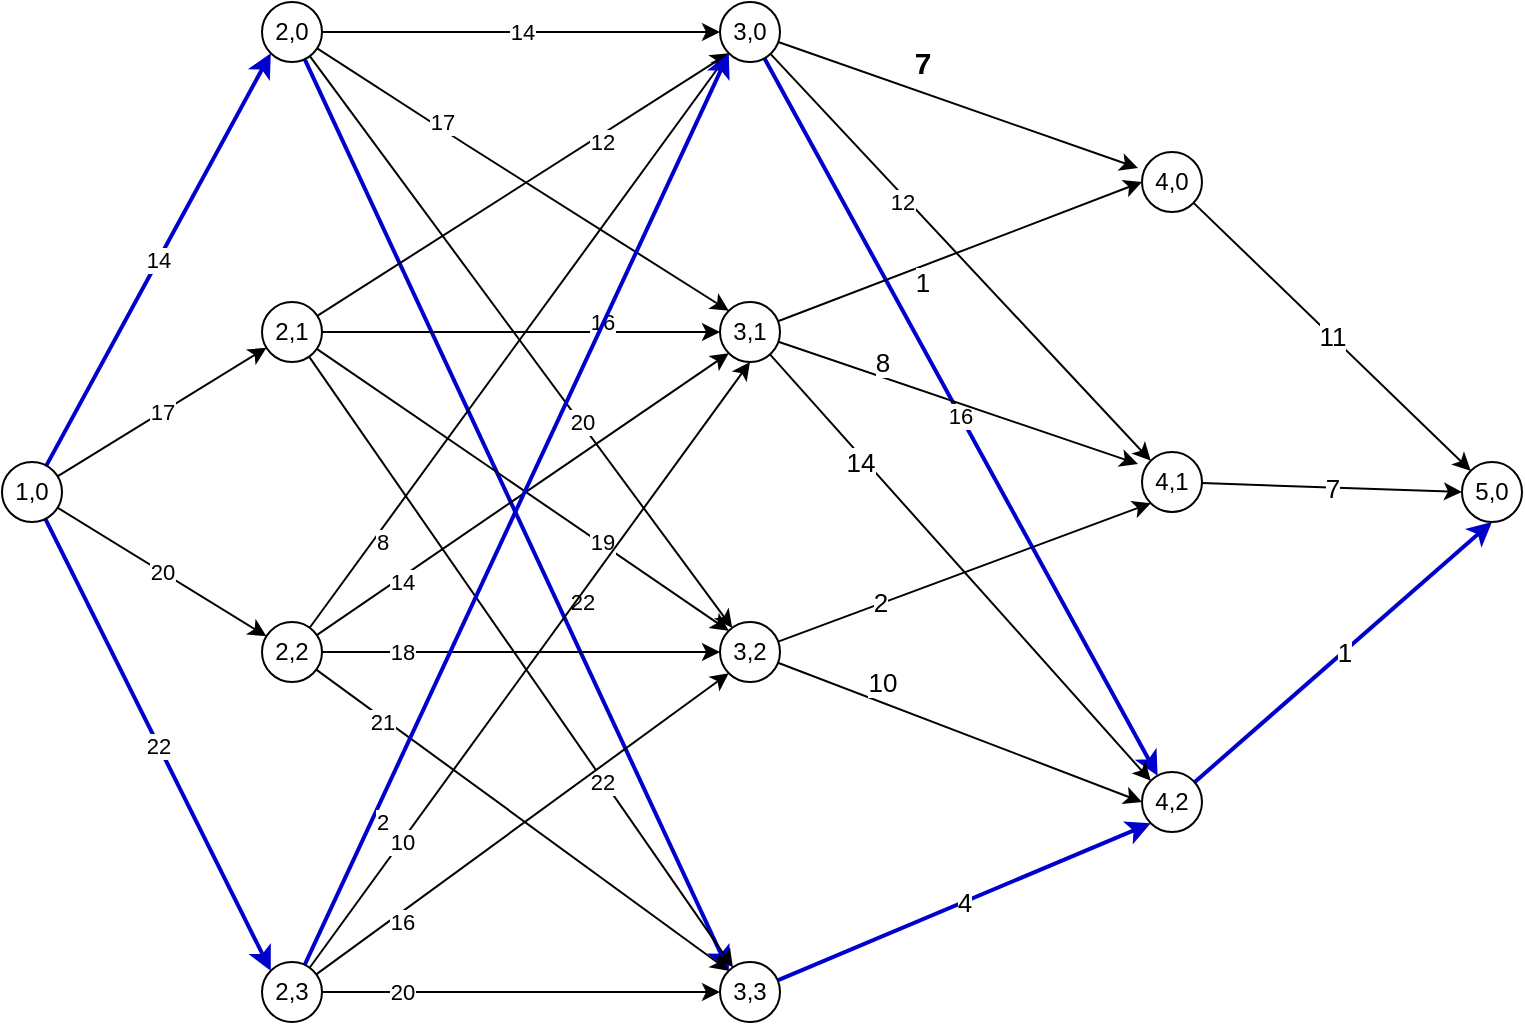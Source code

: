 <mxfile version="15.3.0" type="github" pages="3">
  <diagram id="52WwTKLPWRATNTSWdG7g" name="Page-1">
    <mxGraphModel dx="1102" dy="622" grid="1" gridSize="10" guides="1" tooltips="1" connect="1" arrows="1" fold="1" page="1" pageScale="1" pageWidth="827" pageHeight="1169" math="0" shadow="0">
      <root>
        <mxCell id="0" />
        <mxCell id="1" parent="0" />
        <mxCell id="dqREJO1QnEJOQlAXYrGV-15" value="14" style="edgeStyle=none;rounded=0;orthogonalLoop=1;jettySize=auto;html=1;entryX=0;entryY=1;entryDx=0;entryDy=0;strokeWidth=2;strokeColor=#0000CC;" parent="1" source="dqREJO1QnEJOQlAXYrGV-1" target="dqREJO1QnEJOQlAXYrGV-2" edge="1">
          <mxGeometry relative="1" as="geometry" />
        </mxCell>
        <mxCell id="dqREJO1QnEJOQlAXYrGV-16" value="17" style="edgeStyle=none;rounded=0;orthogonalLoop=1;jettySize=auto;html=1;" parent="1" source="dqREJO1QnEJOQlAXYrGV-1" target="dqREJO1QnEJOQlAXYrGV-3" edge="1">
          <mxGeometry relative="1" as="geometry" />
        </mxCell>
        <mxCell id="dqREJO1QnEJOQlAXYrGV-17" value="20" style="edgeStyle=none;rounded=0;orthogonalLoop=1;jettySize=auto;html=1;" parent="1" source="dqREJO1QnEJOQlAXYrGV-1" target="dqREJO1QnEJOQlAXYrGV-4" edge="1">
          <mxGeometry relative="1" as="geometry" />
        </mxCell>
        <mxCell id="dqREJO1QnEJOQlAXYrGV-18" value="22" style="edgeStyle=none;rounded=0;orthogonalLoop=1;jettySize=auto;html=1;entryX=0;entryY=0;entryDx=0;entryDy=0;strokeWidth=2;strokeColor=#0000CC;" parent="1" source="dqREJO1QnEJOQlAXYrGV-1" target="dqREJO1QnEJOQlAXYrGV-5" edge="1">
          <mxGeometry relative="1" as="geometry">
            <mxPoint x="130" y="530" as="targetPoint" />
          </mxGeometry>
        </mxCell>
        <mxCell id="dqREJO1QnEJOQlAXYrGV-1" value="1,0" style="ellipse;whiteSpace=wrap;html=1;aspect=fixed;" parent="1" vertex="1">
          <mxGeometry x="40" y="280" width="30" height="30" as="geometry" />
        </mxCell>
        <mxCell id="dqREJO1QnEJOQlAXYrGV-19" value="14" style="edgeStyle=none;rounded=0;orthogonalLoop=1;jettySize=auto;html=1;entryX=0;entryY=0.5;entryDx=0;entryDy=0;" parent="1" source="dqREJO1QnEJOQlAXYrGV-2" target="dqREJO1QnEJOQlAXYrGV-6" edge="1">
          <mxGeometry relative="1" as="geometry" />
        </mxCell>
        <mxCell id="dqREJO1QnEJOQlAXYrGV-20" value="17" style="edgeStyle=none;rounded=0;orthogonalLoop=1;jettySize=auto;html=1;entryX=0;entryY=0;entryDx=0;entryDy=0;" parent="1" source="dqREJO1QnEJOQlAXYrGV-2" target="dqREJO1QnEJOQlAXYrGV-7" edge="1">
          <mxGeometry x="-0.407" y="3" relative="1" as="geometry">
            <Array as="points">
              <mxPoint x="270" y="120" />
            </Array>
            <mxPoint as="offset" />
          </mxGeometry>
        </mxCell>
        <mxCell id="dqREJO1QnEJOQlAXYrGV-21" value="20" style="edgeStyle=none;rounded=0;orthogonalLoop=1;jettySize=auto;html=1;" parent="1" source="dqREJO1QnEJOQlAXYrGV-2" target="dqREJO1QnEJOQlAXYrGV-8" edge="1">
          <mxGeometry x="0.283" y="1" relative="1" as="geometry">
            <mxPoint as="offset" />
          </mxGeometry>
        </mxCell>
        <mxCell id="dqREJO1QnEJOQlAXYrGV-22" value="22" style="edgeStyle=none;rounded=0;orthogonalLoop=1;jettySize=auto;html=1;entryX=0;entryY=0;entryDx=0;entryDy=0;strokeWidth=2;strokeColor=#0000CC;" parent="1" source="dqREJO1QnEJOQlAXYrGV-2" target="dqREJO1QnEJOQlAXYrGV-9" edge="1">
          <mxGeometry x="0.212" y="11" relative="1" as="geometry">
            <mxPoint as="offset" />
          </mxGeometry>
        </mxCell>
        <mxCell id="dqREJO1QnEJOQlAXYrGV-2" value="2,0" style="ellipse;whiteSpace=wrap;html=1;aspect=fixed;" parent="1" vertex="1">
          <mxGeometry x="170" y="50" width="30" height="30" as="geometry" />
        </mxCell>
        <mxCell id="dqREJO1QnEJOQlAXYrGV-23" value="12" style="edgeStyle=none;rounded=0;orthogonalLoop=1;jettySize=auto;html=1;entryX=0;entryY=1;entryDx=0;entryDy=0;" parent="1" source="dqREJO1QnEJOQlAXYrGV-3" target="dqREJO1QnEJOQlAXYrGV-6" edge="1">
          <mxGeometry x="0.366" y="-3" relative="1" as="geometry">
            <mxPoint as="offset" />
          </mxGeometry>
        </mxCell>
        <mxCell id="dqREJO1QnEJOQlAXYrGV-24" value="16" style="edgeStyle=none;rounded=0;orthogonalLoop=1;jettySize=auto;html=1;entryX=0;entryY=0.5;entryDx=0;entryDy=0;" parent="1" source="dqREJO1QnEJOQlAXYrGV-3" target="dqREJO1QnEJOQlAXYrGV-7" edge="1">
          <mxGeometry x="0.407" y="5" relative="1" as="geometry">
            <mxPoint as="offset" />
          </mxGeometry>
        </mxCell>
        <mxCell id="dqREJO1QnEJOQlAXYrGV-25" value="19" style="edgeStyle=none;rounded=0;orthogonalLoop=1;jettySize=auto;html=1;entryX=0;entryY=0;entryDx=0;entryDy=0;" parent="1" source="dqREJO1QnEJOQlAXYrGV-3" target="dqREJO1QnEJOQlAXYrGV-8" edge="1">
          <mxGeometry x="0.38" y="1" relative="1" as="geometry">
            <mxPoint as="offset" />
          </mxGeometry>
        </mxCell>
        <mxCell id="dqREJO1QnEJOQlAXYrGV-26" value="22" style="edgeStyle=none;rounded=0;orthogonalLoop=1;jettySize=auto;html=1;" parent="1" source="dqREJO1QnEJOQlAXYrGV-3" target="dqREJO1QnEJOQlAXYrGV-9" edge="1">
          <mxGeometry x="0.39" y="-1" relative="1" as="geometry">
            <mxPoint as="offset" />
          </mxGeometry>
        </mxCell>
        <mxCell id="dqREJO1QnEJOQlAXYrGV-3" value="2,1" style="ellipse;whiteSpace=wrap;html=1;aspect=fixed;" parent="1" vertex="1">
          <mxGeometry x="170" y="200" width="30" height="30" as="geometry" />
        </mxCell>
        <mxCell id="dqREJO1QnEJOQlAXYrGV-27" value="8" style="edgeStyle=none;rounded=0;orthogonalLoop=1;jettySize=auto;html=1;entryX=0;entryY=1;entryDx=0;entryDy=0;" parent="1" source="dqREJO1QnEJOQlAXYrGV-4" target="dqREJO1QnEJOQlAXYrGV-6" edge="1">
          <mxGeometry x="-0.685" y="-4" relative="1" as="geometry">
            <mxPoint as="offset" />
          </mxGeometry>
        </mxCell>
        <mxCell id="dqREJO1QnEJOQlAXYrGV-28" value="14" style="edgeStyle=none;rounded=0;orthogonalLoop=1;jettySize=auto;html=1;entryX=0;entryY=1;entryDx=0;entryDy=0;" parent="1" source="dqREJO1QnEJOQlAXYrGV-4" target="dqREJO1QnEJOQlAXYrGV-7" edge="1">
          <mxGeometry x="-0.598" y="-2" relative="1" as="geometry">
            <mxPoint as="offset" />
          </mxGeometry>
        </mxCell>
        <mxCell id="dqREJO1QnEJOQlAXYrGV-29" value="18" style="edgeStyle=none;rounded=0;orthogonalLoop=1;jettySize=auto;html=1;entryX=0;entryY=0.5;entryDx=0;entryDy=0;" parent="1" source="dqREJO1QnEJOQlAXYrGV-4" target="dqREJO1QnEJOQlAXYrGV-8" edge="1">
          <mxGeometry x="-0.598" relative="1" as="geometry">
            <mxPoint as="offset" />
          </mxGeometry>
        </mxCell>
        <mxCell id="dqREJO1QnEJOQlAXYrGV-30" value="21" style="edgeStyle=none;rounded=0;orthogonalLoop=1;jettySize=auto;html=1;entryX=0;entryY=0;entryDx=0;entryDy=0;" parent="1" source="dqREJO1QnEJOQlAXYrGV-4" target="dqREJO1QnEJOQlAXYrGV-9" edge="1">
          <mxGeometry x="-0.671" y="-2" relative="1" as="geometry">
            <mxPoint as="offset" />
          </mxGeometry>
        </mxCell>
        <mxCell id="dqREJO1QnEJOQlAXYrGV-4" value="2,2" style="ellipse;whiteSpace=wrap;html=1;aspect=fixed;" parent="1" vertex="1">
          <mxGeometry x="170" y="360" width="30" height="30" as="geometry" />
        </mxCell>
        <mxCell id="dqREJO1QnEJOQlAXYrGV-31" value="2" style="edgeStyle=none;rounded=0;orthogonalLoop=1;jettySize=auto;html=1;entryX=0;entryY=1;entryDx=0;entryDy=0;strokeWidth=2;strokeColor=#0000CC;" parent="1" source="dqREJO1QnEJOQlAXYrGV-5" target="dqREJO1QnEJOQlAXYrGV-6" edge="1">
          <mxGeometry x="-0.677" y="-5" relative="1" as="geometry">
            <mxPoint as="offset" />
          </mxGeometry>
        </mxCell>
        <mxCell id="dqREJO1QnEJOQlAXYrGV-32" value="10" style="edgeStyle=none;rounded=0;orthogonalLoop=1;jettySize=auto;html=1;entryX=0.5;entryY=1;entryDx=0;entryDy=0;" parent="1" source="dqREJO1QnEJOQlAXYrGV-5" target="dqREJO1QnEJOQlAXYrGV-7" edge="1">
          <mxGeometry x="-0.583" relative="1" as="geometry">
            <mxPoint as="offset" />
          </mxGeometry>
        </mxCell>
        <mxCell id="dqREJO1QnEJOQlAXYrGV-33" value="16" style="edgeStyle=none;rounded=0;orthogonalLoop=1;jettySize=auto;html=1;entryX=0;entryY=1;entryDx=0;entryDy=0;" parent="1" source="dqREJO1QnEJOQlAXYrGV-5" target="dqREJO1QnEJOQlAXYrGV-8" edge="1">
          <mxGeometry x="-0.608" y="-4" relative="1" as="geometry">
            <mxPoint as="offset" />
          </mxGeometry>
        </mxCell>
        <mxCell id="dqREJO1QnEJOQlAXYrGV-34" value="20" style="edgeStyle=none;rounded=0;orthogonalLoop=1;jettySize=auto;html=1;entryX=0;entryY=0.5;entryDx=0;entryDy=0;" parent="1" source="dqREJO1QnEJOQlAXYrGV-5" target="dqREJO1QnEJOQlAXYrGV-9" edge="1">
          <mxGeometry x="-0.598" relative="1" as="geometry">
            <mxPoint as="offset" />
          </mxGeometry>
        </mxCell>
        <mxCell id="dqREJO1QnEJOQlAXYrGV-5" value="2,3" style="ellipse;whiteSpace=wrap;html=1;aspect=fixed;" parent="1" vertex="1">
          <mxGeometry x="170" y="530" width="30" height="30" as="geometry" />
        </mxCell>
        <mxCell id="dqREJO1QnEJOQlAXYrGV-35" value="7" style="edgeStyle=none;rounded=0;orthogonalLoop=1;jettySize=auto;html=1;entryX=-0.067;entryY=0.267;entryDx=0;entryDy=0;entryPerimeter=0;fontStyle=1;fontSize=15;" parent="1" source="dqREJO1QnEJOQlAXYrGV-6" target="dqREJO1QnEJOQlAXYrGV-10" edge="1">
          <mxGeometry x="-0.254" y="14" relative="1" as="geometry">
            <mxPoint as="offset" />
          </mxGeometry>
        </mxCell>
        <mxCell id="dqREJO1QnEJOQlAXYrGV-36" value="12" style="edgeStyle=none;rounded=0;orthogonalLoop=1;jettySize=auto;html=1;entryX=0;entryY=0;entryDx=0;entryDy=0;" parent="1" source="dqREJO1QnEJOQlAXYrGV-6" target="dqREJO1QnEJOQlAXYrGV-11" edge="1">
          <mxGeometry x="-0.289" y="-3" relative="1" as="geometry">
            <mxPoint as="offset" />
          </mxGeometry>
        </mxCell>
        <mxCell id="dqREJO1QnEJOQlAXYrGV-37" value="16" style="edgeStyle=none;rounded=0;orthogonalLoop=1;jettySize=auto;html=1;strokeWidth=2;strokeColor=#0000CC;" parent="1" source="dqREJO1QnEJOQlAXYrGV-6" target="dqREJO1QnEJOQlAXYrGV-12" edge="1">
          <mxGeometry relative="1" as="geometry" />
        </mxCell>
        <mxCell id="dqREJO1QnEJOQlAXYrGV-6" value="3,0" style="ellipse;whiteSpace=wrap;html=1;aspect=fixed;" parent="1" vertex="1">
          <mxGeometry x="399" y="50" width="30" height="30" as="geometry" />
        </mxCell>
        <mxCell id="dqREJO1QnEJOQlAXYrGV-38" value="1" style="edgeStyle=none;rounded=0;orthogonalLoop=1;jettySize=auto;html=1;entryX=0;entryY=0.5;entryDx=0;entryDy=0;fontSize=13;" parent="1" source="dqREJO1QnEJOQlAXYrGV-7" target="dqREJO1QnEJOQlAXYrGV-10" edge="1">
          <mxGeometry x="-0.238" y="-7" relative="1" as="geometry">
            <mxPoint as="offset" />
          </mxGeometry>
        </mxCell>
        <mxCell id="dqREJO1QnEJOQlAXYrGV-39" value="8" style="edgeStyle=none;rounded=0;orthogonalLoop=1;jettySize=auto;html=1;entryX=-0.067;entryY=0.2;entryDx=0;entryDy=0;entryPerimeter=0;fontSize=13;" parent="1" source="dqREJO1QnEJOQlAXYrGV-7" target="dqREJO1QnEJOQlAXYrGV-11" edge="1">
          <mxGeometry x="-0.449" y="7" relative="1" as="geometry">
            <mxPoint as="offset" />
          </mxGeometry>
        </mxCell>
        <mxCell id="dqREJO1QnEJOQlAXYrGV-40" value="14" style="edgeStyle=none;rounded=0;orthogonalLoop=1;jettySize=auto;html=1;entryX=0;entryY=0;entryDx=0;entryDy=0;fontSize=13;" parent="1" source="dqREJO1QnEJOQlAXYrGV-7" target="dqREJO1QnEJOQlAXYrGV-12" edge="1">
          <mxGeometry x="-0.505" y="-2" relative="1" as="geometry">
            <mxPoint as="offset" />
          </mxGeometry>
        </mxCell>
        <mxCell id="dqREJO1QnEJOQlAXYrGV-7" value="3,1" style="ellipse;whiteSpace=wrap;html=1;aspect=fixed;" parent="1" vertex="1">
          <mxGeometry x="399" y="200" width="30" height="30" as="geometry" />
        </mxCell>
        <mxCell id="dqREJO1QnEJOQlAXYrGV-41" value="2" style="edgeStyle=none;rounded=0;orthogonalLoop=1;jettySize=auto;html=1;entryX=0;entryY=1;entryDx=0;entryDy=0;fontSize=13;" parent="1" source="dqREJO1QnEJOQlAXYrGV-8" target="dqREJO1QnEJOQlAXYrGV-11" edge="1">
          <mxGeometry x="-0.441" relative="1" as="geometry">
            <mxPoint x="-1" as="offset" />
          </mxGeometry>
        </mxCell>
        <mxCell id="dqREJO1QnEJOQlAXYrGV-42" value="10" style="edgeStyle=none;rounded=0;orthogonalLoop=1;jettySize=auto;html=1;entryX=0;entryY=0.5;entryDx=0;entryDy=0;fontSize=13;" parent="1" source="dqREJO1QnEJOQlAXYrGV-8" target="dqREJO1QnEJOQlAXYrGV-12" edge="1">
          <mxGeometry x="-0.466" y="10" relative="1" as="geometry">
            <mxPoint as="offset" />
          </mxGeometry>
        </mxCell>
        <mxCell id="dqREJO1QnEJOQlAXYrGV-8" value="3,2" style="ellipse;whiteSpace=wrap;html=1;aspect=fixed;" parent="1" vertex="1">
          <mxGeometry x="399" y="360" width="30" height="30" as="geometry" />
        </mxCell>
        <mxCell id="dqREJO1QnEJOQlAXYrGV-43" value="4" style="edgeStyle=none;rounded=0;orthogonalLoop=1;jettySize=auto;html=1;entryX=0;entryY=1;entryDx=0;entryDy=0;fontSize=13;strokeWidth=2;strokeColor=#0000CC;" parent="1" source="dqREJO1QnEJOQlAXYrGV-9" target="dqREJO1QnEJOQlAXYrGV-12" edge="1">
          <mxGeometry relative="1" as="geometry" />
        </mxCell>
        <mxCell id="dqREJO1QnEJOQlAXYrGV-9" value="3,3" style="ellipse;whiteSpace=wrap;html=1;aspect=fixed;" parent="1" vertex="1">
          <mxGeometry x="399" y="530" width="30" height="30" as="geometry" />
        </mxCell>
        <mxCell id="dqREJO1QnEJOQlAXYrGV-44" value="11" style="edgeStyle=none;rounded=0;orthogonalLoop=1;jettySize=auto;html=1;entryX=0;entryY=0;entryDx=0;entryDy=0;fontSize=13;" parent="1" source="dqREJO1QnEJOQlAXYrGV-10" target="dqREJO1QnEJOQlAXYrGV-13" edge="1">
          <mxGeometry relative="1" as="geometry" />
        </mxCell>
        <mxCell id="dqREJO1QnEJOQlAXYrGV-10" value="4,0" style="ellipse;whiteSpace=wrap;html=1;aspect=fixed;" parent="1" vertex="1">
          <mxGeometry x="610" y="125" width="30" height="30" as="geometry" />
        </mxCell>
        <mxCell id="dqREJO1QnEJOQlAXYrGV-45" value="7" style="edgeStyle=none;rounded=0;orthogonalLoop=1;jettySize=auto;html=1;entryX=0;entryY=0.5;entryDx=0;entryDy=0;fontSize=13;" parent="1" source="dqREJO1QnEJOQlAXYrGV-11" target="dqREJO1QnEJOQlAXYrGV-13" edge="1">
          <mxGeometry relative="1" as="geometry" />
        </mxCell>
        <mxCell id="dqREJO1QnEJOQlAXYrGV-11" value="4,1" style="ellipse;whiteSpace=wrap;html=1;aspect=fixed;" parent="1" vertex="1">
          <mxGeometry x="610" y="275" width="30" height="30" as="geometry" />
        </mxCell>
        <mxCell id="dqREJO1QnEJOQlAXYrGV-46" value="1" style="edgeStyle=none;rounded=0;orthogonalLoop=1;jettySize=auto;html=1;entryX=0.5;entryY=1;entryDx=0;entryDy=0;fontSize=13;strokeWidth=2;strokeColor=#0000CC;" parent="1" source="dqREJO1QnEJOQlAXYrGV-12" target="dqREJO1QnEJOQlAXYrGV-13" edge="1">
          <mxGeometry relative="1" as="geometry" />
        </mxCell>
        <mxCell id="dqREJO1QnEJOQlAXYrGV-12" value="4,2" style="ellipse;whiteSpace=wrap;html=1;aspect=fixed;" parent="1" vertex="1">
          <mxGeometry x="610" y="435" width="30" height="30" as="geometry" />
        </mxCell>
        <mxCell id="dqREJO1QnEJOQlAXYrGV-13" value="5,0" style="ellipse;whiteSpace=wrap;html=1;aspect=fixed;" parent="1" vertex="1">
          <mxGeometry x="770" y="280" width="30" height="30" as="geometry" />
        </mxCell>
      </root>
    </mxGraphModel>
  </diagram>
  <diagram id="41fpBBKUZ1n3WQSsqW_A" name="Page-2">
    <mxGraphModel dx="1929" dy="622" grid="1" gridSize="10" guides="1" tooltips="1" connect="1" arrows="1" fold="1" page="1" pageScale="1" pageWidth="827" pageHeight="1169" math="0" shadow="0">
      <root>
        <mxCell id="OKgCSa7Ib3VZEgdTsjkK-0" />
        <mxCell id="OKgCSa7Ib3VZEgdTsjkK-1" parent="OKgCSa7Ib3VZEgdTsjkK-0" />
        <mxCell id="OKgCSa7Ib3VZEgdTsjkK-7" value="1" style="edgeStyle=none;rounded=0;orthogonalLoop=1;jettySize=auto;html=1;entryX=0;entryY=1;entryDx=0;entryDy=0;fontSize=13;strokeColor=#000000;strokeWidth=1;" parent="OKgCSa7Ib3VZEgdTsjkK-1" source="OKgCSa7Ib3VZEgdTsjkK-2" target="OKgCSa7Ib3VZEgdTsjkK-3" edge="1">
          <mxGeometry relative="1" as="geometry" />
        </mxCell>
        <mxCell id="OKgCSa7Ib3VZEgdTsjkK-2" value="A" style="ellipse;whiteSpace=wrap;html=1;aspect=fixed;fontSize=13;" parent="OKgCSa7Ib3VZEgdTsjkK-1" vertex="1">
          <mxGeometry x="-200" y="140" width="30" height="30" as="geometry" />
        </mxCell>
        <mxCell id="OKgCSa7Ib3VZEgdTsjkK-9" value="2" style="edgeStyle=none;rounded=0;orthogonalLoop=1;jettySize=auto;html=1;entryX=0.5;entryY=0;entryDx=0;entryDy=0;fontSize=13;strokeColor=#000000;strokeWidth=1;" parent="OKgCSa7Ib3VZEgdTsjkK-1" source="OKgCSa7Ib3VZEgdTsjkK-3" target="OKgCSa7Ib3VZEgdTsjkK-5" edge="1">
          <mxGeometry relative="1" as="geometry" />
        </mxCell>
        <mxCell id="OKgCSa7Ib3VZEgdTsjkK-10" value="4" style="edgeStyle=none;rounded=0;orthogonalLoop=1;jettySize=auto;html=1;fontSize=13;strokeColor=#000000;strokeWidth=1;" parent="OKgCSa7Ib3VZEgdTsjkK-1" source="OKgCSa7Ib3VZEgdTsjkK-3" target="OKgCSa7Ib3VZEgdTsjkK-6" edge="1">
          <mxGeometry relative="1" as="geometry" />
        </mxCell>
        <mxCell id="OKgCSa7Ib3VZEgdTsjkK-3" value="B" style="ellipse;whiteSpace=wrap;html=1;aspect=fixed;fontSize=13;" parent="OKgCSa7Ib3VZEgdTsjkK-1" vertex="1">
          <mxGeometry x="-130" y="70" width="30" height="30" as="geometry" />
        </mxCell>
        <mxCell id="OKgCSa7Ib3VZEgdTsjkK-13" value="2" style="edgeStyle=none;rounded=0;orthogonalLoop=1;jettySize=auto;html=1;fontSize=13;strokeColor=#000000;strokeWidth=1;entryX=1;entryY=0.5;entryDx=0;entryDy=0;" parent="OKgCSa7Ib3VZEgdTsjkK-1" source="OKgCSa7Ib3VZEgdTsjkK-4" target="OKgCSa7Ib3VZEgdTsjkK-3" edge="1">
          <mxGeometry relative="1" as="geometry">
            <mxPoint x="-60" y="84" as="targetPoint" />
          </mxGeometry>
        </mxCell>
        <mxCell id="OKgCSa7Ib3VZEgdTsjkK-14" value="9" style="edgeStyle=none;rounded=0;orthogonalLoop=1;jettySize=auto;html=1;fontSize=13;strokeColor=#000000;strokeWidth=1;" parent="OKgCSa7Ib3VZEgdTsjkK-1" source="OKgCSa7Ib3VZEgdTsjkK-4" target="OKgCSa7Ib3VZEgdTsjkK-2" edge="1">
          <mxGeometry relative="1" as="geometry">
            <Array as="points">
              <mxPoint x="-171" y="20" />
            </Array>
          </mxGeometry>
        </mxCell>
        <mxCell id="OKgCSa7Ib3VZEgdTsjkK-4" value="C" style="ellipse;whiteSpace=wrap;html=1;aspect=fixed;fontSize=13;" parent="OKgCSa7Ib3VZEgdTsjkK-1" vertex="1">
          <mxGeometry x="-10" y="70" width="30" height="30" as="geometry" />
        </mxCell>
        <mxCell id="OKgCSa7Ib3VZEgdTsjkK-11" value="1" style="edgeStyle=none;rounded=0;orthogonalLoop=1;jettySize=auto;html=1;fontSize=13;strokeColor=#000000;strokeWidth=1;" parent="OKgCSa7Ib3VZEgdTsjkK-1" source="OKgCSa7Ib3VZEgdTsjkK-5" target="OKgCSa7Ib3VZEgdTsjkK-6" edge="1">
          <mxGeometry relative="1" as="geometry" />
        </mxCell>
        <mxCell id="oUZliIkX_8802T5LpeN_-9" value="2" style="edgeStyle=none;rounded=0;orthogonalLoop=1;jettySize=auto;html=1;" edge="1" parent="OKgCSa7Ib3VZEgdTsjkK-1" source="OKgCSa7Ib3VZEgdTsjkK-5" target="OKgCSa7Ib3VZEgdTsjkK-2">
          <mxGeometry relative="1" as="geometry" />
        </mxCell>
        <mxCell id="OKgCSa7Ib3VZEgdTsjkK-5" value="E" style="ellipse;whiteSpace=wrap;html=1;aspect=fixed;fontSize=13;" parent="OKgCSa7Ib3VZEgdTsjkK-1" vertex="1">
          <mxGeometry x="-130" y="210" width="30" height="30" as="geometry" />
        </mxCell>
        <mxCell id="OKgCSa7Ib3VZEgdTsjkK-12" value="1" style="edgeStyle=none;rounded=0;orthogonalLoop=1;jettySize=auto;html=1;fontSize=13;strokeColor=#000000;strokeWidth=1;" parent="OKgCSa7Ib3VZEgdTsjkK-1" source="OKgCSa7Ib3VZEgdTsjkK-6" target="OKgCSa7Ib3VZEgdTsjkK-4" edge="1">
          <mxGeometry relative="1" as="geometry" />
        </mxCell>
        <mxCell id="OKgCSa7Ib3VZEgdTsjkK-15" value="2" style="edgeStyle=none;rounded=0;orthogonalLoop=1;jettySize=auto;html=1;fontSize=13;strokeColor=#000000;strokeWidth=1;entryX=0.5;entryY=1;entryDx=0;entryDy=0;" parent="OKgCSa7Ib3VZEgdTsjkK-1" source="OKgCSa7Ib3VZEgdTsjkK-6" target="OKgCSa7Ib3VZEgdTsjkK-2" edge="1">
          <mxGeometry relative="1" as="geometry">
            <mxPoint x="-174" y="190" as="targetPoint" />
            <Array as="points">
              <mxPoint x="-160" y="280" />
            </Array>
          </mxGeometry>
        </mxCell>
        <mxCell id="OKgCSa7Ib3VZEgdTsjkK-6" value="D" style="ellipse;whiteSpace=wrap;html=1;aspect=fixed;fontSize=13;" parent="OKgCSa7Ib3VZEgdTsjkK-1" vertex="1">
          <mxGeometry x="-10" y="210" width="30" height="30" as="geometry" />
        </mxCell>
        <mxCell id="OKgCSa7Ib3VZEgdTsjkK-16" value="1" style="edgeStyle=none;rounded=0;orthogonalLoop=1;jettySize=auto;html=1;entryX=0;entryY=1;entryDx=0;entryDy=0;fontSize=13;strokeColor=#000000;strokeWidth=1;" parent="OKgCSa7Ib3VZEgdTsjkK-1" source="OKgCSa7Ib3VZEgdTsjkK-18" target="OKgCSa7Ib3VZEgdTsjkK-21" edge="1">
          <mxGeometry relative="1" as="geometry" />
        </mxCell>
        <mxCell id="OKgCSa7Ib3VZEgdTsjkK-18" value="A" style="ellipse;whiteSpace=wrap;html=1;aspect=fixed;fontSize=13;" parent="OKgCSa7Ib3VZEgdTsjkK-1" vertex="1">
          <mxGeometry x="90" y="140" width="30" height="30" as="geometry" />
        </mxCell>
        <mxCell id="OKgCSa7Ib3VZEgdTsjkK-19" value="2" style="edgeStyle=none;rounded=0;orthogonalLoop=1;jettySize=auto;html=1;entryX=0.5;entryY=0;entryDx=0;entryDy=0;fontSize=13;strokeColor=#000000;strokeWidth=1;" parent="OKgCSa7Ib3VZEgdTsjkK-1" source="OKgCSa7Ib3VZEgdTsjkK-21" target="OKgCSa7Ib3VZEgdTsjkK-26" edge="1">
          <mxGeometry relative="1" as="geometry" />
        </mxCell>
        <mxCell id="OKgCSa7Ib3VZEgdTsjkK-20" value="4" style="edgeStyle=none;rounded=0;orthogonalLoop=1;jettySize=auto;html=1;fontSize=13;strokeColor=#000000;strokeWidth=1;" parent="OKgCSa7Ib3VZEgdTsjkK-1" source="OKgCSa7Ib3VZEgdTsjkK-21" target="OKgCSa7Ib3VZEgdTsjkK-29" edge="1">
          <mxGeometry relative="1" as="geometry" />
        </mxCell>
        <mxCell id="OKgCSa7Ib3VZEgdTsjkK-21" value="B" style="ellipse;whiteSpace=wrap;html=1;aspect=fixed;fontSize=13;" parent="OKgCSa7Ib3VZEgdTsjkK-1" vertex="1">
          <mxGeometry x="160" y="70" width="30" height="30" as="geometry" />
        </mxCell>
        <mxCell id="OKgCSa7Ib3VZEgdTsjkK-22" value="2" style="edgeStyle=none;rounded=0;orthogonalLoop=1;jettySize=auto;html=1;fontSize=13;strokeColor=#000000;strokeWidth=1;entryX=1;entryY=0.5;entryDx=0;entryDy=0;" parent="OKgCSa7Ib3VZEgdTsjkK-1" source="OKgCSa7Ib3VZEgdTsjkK-24" target="OKgCSa7Ib3VZEgdTsjkK-21" edge="1">
          <mxGeometry relative="1" as="geometry">
            <mxPoint x="230" y="84" as="targetPoint" />
          </mxGeometry>
        </mxCell>
        <mxCell id="OKgCSa7Ib3VZEgdTsjkK-23" value="9" style="edgeStyle=none;rounded=0;orthogonalLoop=1;jettySize=auto;html=1;fontSize=13;strokeColor=#000000;strokeWidth=1;" parent="OKgCSa7Ib3VZEgdTsjkK-1" source="OKgCSa7Ib3VZEgdTsjkK-24" target="OKgCSa7Ib3VZEgdTsjkK-18" edge="1">
          <mxGeometry relative="1" as="geometry">
            <Array as="points">
              <mxPoint x="119" y="20" />
            </Array>
          </mxGeometry>
        </mxCell>
        <mxCell id="OKgCSa7Ib3VZEgdTsjkK-24" value="C" style="ellipse;whiteSpace=wrap;html=1;aspect=fixed;fontSize=13;" parent="OKgCSa7Ib3VZEgdTsjkK-1" vertex="1">
          <mxGeometry x="280" y="70" width="30" height="30" as="geometry" />
        </mxCell>
        <mxCell id="OKgCSa7Ib3VZEgdTsjkK-25" value="1" style="edgeStyle=none;rounded=0;orthogonalLoop=1;jettySize=auto;html=1;fontSize=13;strokeColor=#000000;strokeWidth=1;" parent="OKgCSa7Ib3VZEgdTsjkK-1" source="OKgCSa7Ib3VZEgdTsjkK-26" target="OKgCSa7Ib3VZEgdTsjkK-29" edge="1">
          <mxGeometry relative="1" as="geometry" />
        </mxCell>
        <mxCell id="oUZliIkX_8802T5LpeN_-5" value="2" style="edgeStyle=none;rounded=0;orthogonalLoop=1;jettySize=auto;html=1;entryX=1;entryY=1;entryDx=0;entryDy=0;" edge="1" parent="OKgCSa7Ib3VZEgdTsjkK-1" source="OKgCSa7Ib3VZEgdTsjkK-26" target="OKgCSa7Ib3VZEgdTsjkK-18">
          <mxGeometry relative="1" as="geometry" />
        </mxCell>
        <mxCell id="OKgCSa7Ib3VZEgdTsjkK-26" value="E" style="ellipse;whiteSpace=wrap;html=1;aspect=fixed;fontSize=13;" parent="OKgCSa7Ib3VZEgdTsjkK-1" vertex="1">
          <mxGeometry x="160" y="210" width="30" height="30" as="geometry" />
        </mxCell>
        <mxCell id="OKgCSa7Ib3VZEgdTsjkK-27" value="1" style="edgeStyle=none;rounded=0;orthogonalLoop=1;jettySize=auto;html=1;fontSize=13;strokeColor=#000000;strokeWidth=1;" parent="OKgCSa7Ib3VZEgdTsjkK-1" source="OKgCSa7Ib3VZEgdTsjkK-29" target="OKgCSa7Ib3VZEgdTsjkK-24" edge="1">
          <mxGeometry relative="1" as="geometry" />
        </mxCell>
        <mxCell id="OKgCSa7Ib3VZEgdTsjkK-28" value="2" style="edgeStyle=none;rounded=0;orthogonalLoop=1;jettySize=auto;html=1;fontSize=13;strokeColor=#000000;strokeWidth=1;entryX=0.5;entryY=1;entryDx=0;entryDy=0;" parent="OKgCSa7Ib3VZEgdTsjkK-1" source="OKgCSa7Ib3VZEgdTsjkK-29" target="OKgCSa7Ib3VZEgdTsjkK-18" edge="1">
          <mxGeometry relative="1" as="geometry">
            <mxPoint x="116" y="190" as="targetPoint" />
            <Array as="points">
              <mxPoint x="130" y="280" />
            </Array>
          </mxGeometry>
        </mxCell>
        <mxCell id="OKgCSa7Ib3VZEgdTsjkK-29" value="D" style="ellipse;whiteSpace=wrap;html=1;aspect=fixed;fontSize=13;" parent="OKgCSa7Ib3VZEgdTsjkK-1" vertex="1">
          <mxGeometry x="280" y="210" width="30" height="30" as="geometry" />
        </mxCell>
        <mxCell id="OKgCSa7Ib3VZEgdTsjkK-114" value="0" style="text;html=1;strokeColor=none;fillColor=none;align=center;verticalAlign=middle;whiteSpace=wrap;rounded=0;fontSize=13;fontStyle=1" parent="OKgCSa7Ib3VZEgdTsjkK-1" vertex="1">
          <mxGeometry x="59" y="140" width="40" height="20" as="geometry" />
        </mxCell>
        <mxCell id="OKgCSa7Ib3VZEgdTsjkK-171" value="OO" style="text;html=1;strokeColor=none;fillColor=none;align=center;verticalAlign=middle;whiteSpace=wrap;rounded=0;fontSize=13;fontStyle=1" parent="OKgCSa7Ib3VZEgdTsjkK-1" vertex="1">
          <mxGeometry x="155" y="50" width="40" height="20" as="geometry" />
        </mxCell>
        <mxCell id="OKgCSa7Ib3VZEgdTsjkK-172" value="OO" style="text;html=1;strokeColor=none;fillColor=none;align=center;verticalAlign=middle;whiteSpace=wrap;rounded=0;fontSize=13;fontStyle=1" parent="OKgCSa7Ib3VZEgdTsjkK-1" vertex="1">
          <mxGeometry x="280" y="50" width="40" height="20" as="geometry" />
        </mxCell>
        <mxCell id="OKgCSa7Ib3VZEgdTsjkK-173" value="OO" style="text;html=1;strokeColor=none;fillColor=none;align=center;verticalAlign=middle;whiteSpace=wrap;rounded=0;fontSize=13;fontStyle=1" parent="OKgCSa7Ib3VZEgdTsjkK-1" vertex="1">
          <mxGeometry x="155" y="240" width="40" height="20" as="geometry" />
        </mxCell>
        <mxCell id="OKgCSa7Ib3VZEgdTsjkK-174" value="OO" style="text;html=1;strokeColor=none;fillColor=none;align=center;verticalAlign=middle;whiteSpace=wrap;rounded=0;fontSize=13;fontStyle=1" parent="OKgCSa7Ib3VZEgdTsjkK-1" vertex="1">
          <mxGeometry x="270" y="240" width="40" height="20" as="geometry" />
        </mxCell>
        <mxCell id="OKgCSa7Ib3VZEgdTsjkK-247" value="1" style="edgeStyle=none;rounded=0;orthogonalLoop=1;jettySize=auto;html=1;entryX=0;entryY=1;entryDx=0;entryDy=0;fontSize=13;strokeColor=#000000;strokeWidth=1;" parent="OKgCSa7Ib3VZEgdTsjkK-1" source="OKgCSa7Ib3VZEgdTsjkK-249" target="OKgCSa7Ib3VZEgdTsjkK-252" edge="1">
          <mxGeometry relative="1" as="geometry" />
        </mxCell>
        <mxCell id="OKgCSa7Ib3VZEgdTsjkK-249" value="A" style="ellipse;whiteSpace=wrap;html=1;aspect=fixed;fontSize=13;" parent="OKgCSa7Ib3VZEgdTsjkK-1" vertex="1">
          <mxGeometry x="390" y="130" width="30" height="30" as="geometry" />
        </mxCell>
        <mxCell id="OKgCSa7Ib3VZEgdTsjkK-250" value="2" style="edgeStyle=none;rounded=0;orthogonalLoop=1;jettySize=auto;html=1;entryX=0.5;entryY=0;entryDx=0;entryDy=0;fontSize=13;strokeColor=#000000;strokeWidth=1;" parent="OKgCSa7Ib3VZEgdTsjkK-1" source="OKgCSa7Ib3VZEgdTsjkK-252" target="OKgCSa7Ib3VZEgdTsjkK-257" edge="1">
          <mxGeometry relative="1" as="geometry" />
        </mxCell>
        <mxCell id="OKgCSa7Ib3VZEgdTsjkK-251" value="4" style="edgeStyle=none;rounded=0;orthogonalLoop=1;jettySize=auto;html=1;fontSize=13;strokeColor=#000000;strokeWidth=1;" parent="OKgCSa7Ib3VZEgdTsjkK-1" source="OKgCSa7Ib3VZEgdTsjkK-252" target="OKgCSa7Ib3VZEgdTsjkK-260" edge="1">
          <mxGeometry relative="1" as="geometry" />
        </mxCell>
        <mxCell id="OKgCSa7Ib3VZEgdTsjkK-252" value="B" style="ellipse;whiteSpace=wrap;html=1;aspect=fixed;fontSize=13;fillColor=#fff2cc;strokeColor=#d6b656;" parent="OKgCSa7Ib3VZEgdTsjkK-1" vertex="1">
          <mxGeometry x="460" y="60" width="30" height="30" as="geometry" />
        </mxCell>
        <mxCell id="OKgCSa7Ib3VZEgdTsjkK-253" value="2" style="edgeStyle=none;rounded=0;orthogonalLoop=1;jettySize=auto;html=1;fontSize=13;strokeColor=#000000;strokeWidth=1;entryX=1;entryY=0.5;entryDx=0;entryDy=0;" parent="OKgCSa7Ib3VZEgdTsjkK-1" source="OKgCSa7Ib3VZEgdTsjkK-255" target="OKgCSa7Ib3VZEgdTsjkK-252" edge="1">
          <mxGeometry relative="1" as="geometry">
            <mxPoint x="530" y="74" as="targetPoint" />
          </mxGeometry>
        </mxCell>
        <mxCell id="OKgCSa7Ib3VZEgdTsjkK-254" value="9" style="edgeStyle=none;rounded=0;orthogonalLoop=1;jettySize=auto;html=1;fontSize=13;strokeColor=#000000;strokeWidth=1;" parent="OKgCSa7Ib3VZEgdTsjkK-1" source="OKgCSa7Ib3VZEgdTsjkK-255" target="OKgCSa7Ib3VZEgdTsjkK-249" edge="1">
          <mxGeometry relative="1" as="geometry">
            <Array as="points">
              <mxPoint x="419" y="10" />
            </Array>
          </mxGeometry>
        </mxCell>
        <mxCell id="OKgCSa7Ib3VZEgdTsjkK-255" value="C" style="ellipse;whiteSpace=wrap;html=1;aspect=fixed;fontSize=13;" parent="OKgCSa7Ib3VZEgdTsjkK-1" vertex="1">
          <mxGeometry x="580" y="60" width="30" height="30" as="geometry" />
        </mxCell>
        <mxCell id="OKgCSa7Ib3VZEgdTsjkK-256" value="1" style="edgeStyle=none;rounded=0;orthogonalLoop=1;jettySize=auto;html=1;fontSize=13;strokeColor=#000000;strokeWidth=1;" parent="OKgCSa7Ib3VZEgdTsjkK-1" source="OKgCSa7Ib3VZEgdTsjkK-257" target="OKgCSa7Ib3VZEgdTsjkK-260" edge="1">
          <mxGeometry relative="1" as="geometry" />
        </mxCell>
        <mxCell id="oUZliIkX_8802T5LpeN_-6" value="2" style="edgeStyle=none;rounded=0;orthogonalLoop=1;jettySize=auto;html=1;entryX=1;entryY=1;entryDx=0;entryDy=0;" edge="1" parent="OKgCSa7Ib3VZEgdTsjkK-1" source="OKgCSa7Ib3VZEgdTsjkK-257" target="OKgCSa7Ib3VZEgdTsjkK-249">
          <mxGeometry relative="1" as="geometry" />
        </mxCell>
        <mxCell id="OKgCSa7Ib3VZEgdTsjkK-257" value="E" style="ellipse;whiteSpace=wrap;html=1;aspect=fixed;fontSize=13;fillColor=#fff2cc;strokeColor=#d6b656;" parent="OKgCSa7Ib3VZEgdTsjkK-1" vertex="1">
          <mxGeometry x="460" y="200" width="30" height="30" as="geometry" />
        </mxCell>
        <mxCell id="OKgCSa7Ib3VZEgdTsjkK-258" value="1" style="edgeStyle=none;rounded=0;orthogonalLoop=1;jettySize=auto;html=1;fontSize=13;strokeColor=#000000;strokeWidth=1;" parent="OKgCSa7Ib3VZEgdTsjkK-1" source="OKgCSa7Ib3VZEgdTsjkK-260" target="OKgCSa7Ib3VZEgdTsjkK-255" edge="1">
          <mxGeometry relative="1" as="geometry" />
        </mxCell>
        <mxCell id="OKgCSa7Ib3VZEgdTsjkK-259" value="2" style="edgeStyle=none;rounded=0;orthogonalLoop=1;jettySize=auto;html=1;fontSize=13;strokeColor=#000000;strokeWidth=1;entryX=0.5;entryY=1;entryDx=0;entryDy=0;" parent="OKgCSa7Ib3VZEgdTsjkK-1" source="OKgCSa7Ib3VZEgdTsjkK-260" target="OKgCSa7Ib3VZEgdTsjkK-249" edge="1">
          <mxGeometry relative="1" as="geometry">
            <mxPoint x="416" y="180" as="targetPoint" />
            <Array as="points">
              <mxPoint x="430" y="270" />
            </Array>
          </mxGeometry>
        </mxCell>
        <mxCell id="OKgCSa7Ib3VZEgdTsjkK-260" value="D" style="ellipse;whiteSpace=wrap;html=1;aspect=fixed;fontSize=13;fillColor=#fff2cc;strokeColor=#d6b656;" parent="OKgCSa7Ib3VZEgdTsjkK-1" vertex="1">
          <mxGeometry x="580" y="200" width="30" height="30" as="geometry" />
        </mxCell>
        <mxCell id="OKgCSa7Ib3VZEgdTsjkK-261" value="1,A" style="text;html=1;strokeColor=none;fillColor=none;align=center;verticalAlign=middle;whiteSpace=wrap;rounded=0;fontSize=13;fontStyle=1" parent="OKgCSa7Ib3VZEgdTsjkK-1" vertex="1">
          <mxGeometry x="455" y="40" width="40" height="20" as="geometry" />
        </mxCell>
        <mxCell id="OKgCSa7Ib3VZEgdTsjkK-263" value="3,B" style="text;html=1;strokeColor=none;fillColor=none;align=center;verticalAlign=middle;whiteSpace=wrap;rounded=0;fontSize=13;fontStyle=1" parent="OKgCSa7Ib3VZEgdTsjkK-1" vertex="1">
          <mxGeometry x="455" y="230" width="40" height="20" as="geometry" />
        </mxCell>
        <mxCell id="OKgCSa7Ib3VZEgdTsjkK-264" value="5,B" style="text;html=1;strokeColor=none;fillColor=none;align=center;verticalAlign=middle;whiteSpace=wrap;rounded=0;fontSize=13;fontStyle=1" parent="OKgCSa7Ib3VZEgdTsjkK-1" vertex="1">
          <mxGeometry x="570" y="230" width="40" height="20" as="geometry" />
        </mxCell>
        <mxCell id="OKgCSa7Ib3VZEgdTsjkK-302" value="1" style="edgeStyle=none;rounded=0;orthogonalLoop=1;jettySize=auto;html=1;entryX=0;entryY=1;entryDx=0;entryDy=0;fontSize=13;strokeColor=#000000;strokeWidth=1;" parent="OKgCSa7Ib3VZEgdTsjkK-1" source="OKgCSa7Ib3VZEgdTsjkK-304" target="OKgCSa7Ib3VZEgdTsjkK-307" edge="1">
          <mxGeometry relative="1" as="geometry" />
        </mxCell>
        <mxCell id="OKgCSa7Ib3VZEgdTsjkK-304" value="A" style="ellipse;whiteSpace=wrap;html=1;aspect=fixed;fontSize=13;" parent="OKgCSa7Ib3VZEgdTsjkK-1" vertex="1">
          <mxGeometry x="380" y="760" width="30" height="30" as="geometry" />
        </mxCell>
        <mxCell id="OKgCSa7Ib3VZEgdTsjkK-305" value="2" style="edgeStyle=none;rounded=0;orthogonalLoop=1;jettySize=auto;html=1;entryX=0.5;entryY=0;entryDx=0;entryDy=0;fontSize=13;strokeColor=#000000;strokeWidth=1;" parent="OKgCSa7Ib3VZEgdTsjkK-1" source="OKgCSa7Ib3VZEgdTsjkK-307" target="OKgCSa7Ib3VZEgdTsjkK-312" edge="1">
          <mxGeometry relative="1" as="geometry" />
        </mxCell>
        <mxCell id="OKgCSa7Ib3VZEgdTsjkK-306" value="4" style="edgeStyle=none;rounded=0;orthogonalLoop=1;jettySize=auto;html=1;fontSize=13;strokeColor=#000000;strokeWidth=1;" parent="OKgCSa7Ib3VZEgdTsjkK-1" source="OKgCSa7Ib3VZEgdTsjkK-307" target="OKgCSa7Ib3VZEgdTsjkK-315" edge="1">
          <mxGeometry relative="1" as="geometry" />
        </mxCell>
        <mxCell id="OKgCSa7Ib3VZEgdTsjkK-307" value="B" style="ellipse;whiteSpace=wrap;html=1;aspect=fixed;fontSize=13;fillColor=#fff2cc;strokeColor=#d6b656;" parent="OKgCSa7Ib3VZEgdTsjkK-1" vertex="1">
          <mxGeometry x="450" y="690" width="30" height="30" as="geometry" />
        </mxCell>
        <mxCell id="OKgCSa7Ib3VZEgdTsjkK-308" value="2" style="edgeStyle=none;rounded=0;orthogonalLoop=1;jettySize=auto;html=1;fontSize=13;strokeColor=#000000;strokeWidth=1;entryX=1;entryY=0.5;entryDx=0;entryDy=0;" parent="OKgCSa7Ib3VZEgdTsjkK-1" source="OKgCSa7Ib3VZEgdTsjkK-310" target="OKgCSa7Ib3VZEgdTsjkK-307" edge="1">
          <mxGeometry relative="1" as="geometry">
            <mxPoint x="520" y="704" as="targetPoint" />
          </mxGeometry>
        </mxCell>
        <mxCell id="OKgCSa7Ib3VZEgdTsjkK-309" value="9" style="edgeStyle=none;rounded=0;orthogonalLoop=1;jettySize=auto;html=1;fontSize=13;strokeColor=#000000;strokeWidth=1;" parent="OKgCSa7Ib3VZEgdTsjkK-1" source="OKgCSa7Ib3VZEgdTsjkK-310" target="OKgCSa7Ib3VZEgdTsjkK-304" edge="1">
          <mxGeometry relative="1" as="geometry">
            <Array as="points">
              <mxPoint x="409" y="640" />
            </Array>
          </mxGeometry>
        </mxCell>
        <mxCell id="OKgCSa7Ib3VZEgdTsjkK-310" value="C" style="ellipse;whiteSpace=wrap;html=1;aspect=fixed;fontSize=13;" parent="OKgCSa7Ib3VZEgdTsjkK-1" vertex="1">
          <mxGeometry x="570" y="690" width="30" height="30" as="geometry" />
        </mxCell>
        <mxCell id="OKgCSa7Ib3VZEgdTsjkK-311" value="1" style="edgeStyle=none;rounded=0;orthogonalLoop=1;jettySize=auto;html=1;fontSize=13;strokeColor=#000000;strokeWidth=1;" parent="OKgCSa7Ib3VZEgdTsjkK-1" source="OKgCSa7Ib3VZEgdTsjkK-312" target="OKgCSa7Ib3VZEgdTsjkK-315" edge="1">
          <mxGeometry relative="1" as="geometry" />
        </mxCell>
        <mxCell id="oUZliIkX_8802T5LpeN_-13" value="2" style="edgeStyle=none;rounded=0;orthogonalLoop=1;jettySize=auto;html=1;entryX=0.767;entryY=1.1;entryDx=0;entryDy=0;entryPerimeter=0;" edge="1" parent="OKgCSa7Ib3VZEgdTsjkK-1" source="OKgCSa7Ib3VZEgdTsjkK-312" target="OKgCSa7Ib3VZEgdTsjkK-304">
          <mxGeometry relative="1" as="geometry" />
        </mxCell>
        <mxCell id="OKgCSa7Ib3VZEgdTsjkK-312" value="E" style="ellipse;whiteSpace=wrap;html=1;aspect=fixed;fontSize=13;" parent="OKgCSa7Ib3VZEgdTsjkK-1" vertex="1">
          <mxGeometry x="450" y="830" width="30" height="30" as="geometry" />
        </mxCell>
        <mxCell id="OKgCSa7Ib3VZEgdTsjkK-313" value="1" style="edgeStyle=none;rounded=0;orthogonalLoop=1;jettySize=auto;html=1;fontSize=13;strokeColor=#000000;strokeWidth=1;" parent="OKgCSa7Ib3VZEgdTsjkK-1" source="OKgCSa7Ib3VZEgdTsjkK-315" target="OKgCSa7Ib3VZEgdTsjkK-310" edge="1">
          <mxGeometry relative="1" as="geometry" />
        </mxCell>
        <mxCell id="OKgCSa7Ib3VZEgdTsjkK-314" value="2" style="edgeStyle=none;rounded=0;orthogonalLoop=1;jettySize=auto;html=1;fontSize=13;strokeColor=#000000;strokeWidth=1;entryX=0.5;entryY=1;entryDx=0;entryDy=0;" parent="OKgCSa7Ib3VZEgdTsjkK-1" source="OKgCSa7Ib3VZEgdTsjkK-315" target="OKgCSa7Ib3VZEgdTsjkK-304" edge="1">
          <mxGeometry relative="1" as="geometry">
            <mxPoint x="406" y="810" as="targetPoint" />
            <Array as="points">
              <mxPoint x="420" y="900" />
            </Array>
          </mxGeometry>
        </mxCell>
        <mxCell id="OKgCSa7Ib3VZEgdTsjkK-315" value="D" style="ellipse;whiteSpace=wrap;html=1;aspect=fixed;fontSize=13;" parent="OKgCSa7Ib3VZEgdTsjkK-1" vertex="1">
          <mxGeometry x="570" y="830" width="30" height="30" as="geometry" />
        </mxCell>
        <mxCell id="OKgCSa7Ib3VZEgdTsjkK-316" value="1,A" style="text;html=1;strokeColor=none;fillColor=none;align=center;verticalAlign=middle;whiteSpace=wrap;rounded=0;fontSize=13;fontStyle=1" parent="OKgCSa7Ib3VZEgdTsjkK-1" vertex="1">
          <mxGeometry x="445" y="670" width="40" height="20" as="geometry" />
        </mxCell>
        <mxCell id="OKgCSa7Ib3VZEgdTsjkK-317" value="OO" style="text;html=1;strokeColor=none;fillColor=none;align=center;verticalAlign=middle;whiteSpace=wrap;rounded=0;fontSize=13;fontStyle=1" parent="OKgCSa7Ib3VZEgdTsjkK-1" vertex="1">
          <mxGeometry x="570" y="670" width="40" height="20" as="geometry" />
        </mxCell>
        <mxCell id="OKgCSa7Ib3VZEgdTsjkK-318" value="OO" style="text;html=1;strokeColor=none;fillColor=none;align=center;verticalAlign=middle;whiteSpace=wrap;rounded=0;fontSize=13;fontStyle=1" parent="OKgCSa7Ib3VZEgdTsjkK-1" vertex="1">
          <mxGeometry x="445" y="860" width="40" height="20" as="geometry" />
        </mxCell>
        <mxCell id="OKgCSa7Ib3VZEgdTsjkK-319" value="OO" style="text;html=1;strokeColor=none;fillColor=none;align=center;verticalAlign=middle;whiteSpace=wrap;rounded=0;fontSize=13;fontStyle=1" parent="OKgCSa7Ib3VZEgdTsjkK-1" vertex="1">
          <mxGeometry x="560" y="860" width="40" height="20" as="geometry" />
        </mxCell>
        <mxCell id="OKgCSa7Ib3VZEgdTsjkK-320" value="1" style="edgeStyle=none;rounded=0;orthogonalLoop=1;jettySize=auto;html=1;entryX=0;entryY=1;entryDx=0;entryDy=0;fontSize=13;strokeColor=#000000;strokeWidth=1;" parent="OKgCSa7Ib3VZEgdTsjkK-1" source="OKgCSa7Ib3VZEgdTsjkK-322" target="OKgCSa7Ib3VZEgdTsjkK-325" edge="1">
          <mxGeometry relative="1" as="geometry" />
        </mxCell>
        <mxCell id="OKgCSa7Ib3VZEgdTsjkK-322" value="A" style="ellipse;whiteSpace=wrap;html=1;aspect=fixed;fontSize=13;" parent="OKgCSa7Ib3VZEgdTsjkK-1" vertex="1">
          <mxGeometry x="-190" y="445" width="30" height="30" as="geometry" />
        </mxCell>
        <mxCell id="OKgCSa7Ib3VZEgdTsjkK-323" value="2" style="edgeStyle=none;rounded=0;orthogonalLoop=1;jettySize=auto;html=1;entryX=0.5;entryY=0;entryDx=0;entryDy=0;fontSize=13;strokeColor=#000000;strokeWidth=1;" parent="OKgCSa7Ib3VZEgdTsjkK-1" source="OKgCSa7Ib3VZEgdTsjkK-325" target="OKgCSa7Ib3VZEgdTsjkK-330" edge="1">
          <mxGeometry relative="1" as="geometry" />
        </mxCell>
        <mxCell id="OKgCSa7Ib3VZEgdTsjkK-324" value="4" style="edgeStyle=none;rounded=0;orthogonalLoop=1;jettySize=auto;html=1;fontSize=13;strokeColor=#000000;strokeWidth=1;" parent="OKgCSa7Ib3VZEgdTsjkK-1" source="OKgCSa7Ib3VZEgdTsjkK-325" target="OKgCSa7Ib3VZEgdTsjkK-333" edge="1">
          <mxGeometry relative="1" as="geometry" />
        </mxCell>
        <mxCell id="OKgCSa7Ib3VZEgdTsjkK-325" value="B" style="ellipse;whiteSpace=wrap;html=1;aspect=fixed;fontSize=13;" parent="OKgCSa7Ib3VZEgdTsjkK-1" vertex="1">
          <mxGeometry x="-120" y="375" width="30" height="30" as="geometry" />
        </mxCell>
        <mxCell id="OKgCSa7Ib3VZEgdTsjkK-326" value="2" style="edgeStyle=none;rounded=0;orthogonalLoop=1;jettySize=auto;html=1;fontSize=13;strokeColor=#000000;strokeWidth=1;entryX=1;entryY=0.5;entryDx=0;entryDy=0;" parent="OKgCSa7Ib3VZEgdTsjkK-1" source="OKgCSa7Ib3VZEgdTsjkK-328" target="OKgCSa7Ib3VZEgdTsjkK-325" edge="1">
          <mxGeometry relative="1" as="geometry">
            <mxPoint x="-50" y="389" as="targetPoint" />
          </mxGeometry>
        </mxCell>
        <mxCell id="OKgCSa7Ib3VZEgdTsjkK-327" value="9" style="edgeStyle=none;rounded=0;orthogonalLoop=1;jettySize=auto;html=1;fontSize=13;strokeColor=#000000;strokeWidth=1;" parent="OKgCSa7Ib3VZEgdTsjkK-1" source="OKgCSa7Ib3VZEgdTsjkK-328" target="OKgCSa7Ib3VZEgdTsjkK-322" edge="1">
          <mxGeometry relative="1" as="geometry">
            <Array as="points">
              <mxPoint x="-161" y="325" />
            </Array>
          </mxGeometry>
        </mxCell>
        <mxCell id="OKgCSa7Ib3VZEgdTsjkK-328" value="C" style="ellipse;whiteSpace=wrap;html=1;aspect=fixed;fontSize=13;fillColor=#fff2cc;strokeColor=#d6b656;" parent="OKgCSa7Ib3VZEgdTsjkK-1" vertex="1">
          <mxGeometry y="375" width="30" height="30" as="geometry" />
        </mxCell>
        <mxCell id="OKgCSa7Ib3VZEgdTsjkK-329" value="1" style="edgeStyle=none;rounded=0;orthogonalLoop=1;jettySize=auto;html=1;fontSize=13;strokeColor=#000000;strokeWidth=1;" parent="OKgCSa7Ib3VZEgdTsjkK-1" source="OKgCSa7Ib3VZEgdTsjkK-330" target="OKgCSa7Ib3VZEgdTsjkK-333" edge="1">
          <mxGeometry relative="1" as="geometry" />
        </mxCell>
        <mxCell id="oUZliIkX_8802T5LpeN_-7" value="2" style="edgeStyle=none;rounded=0;orthogonalLoop=1;jettySize=auto;html=1;entryX=1;entryY=1;entryDx=0;entryDy=0;" edge="1" parent="OKgCSa7Ib3VZEgdTsjkK-1" source="OKgCSa7Ib3VZEgdTsjkK-330" target="OKgCSa7Ib3VZEgdTsjkK-322">
          <mxGeometry relative="1" as="geometry" />
        </mxCell>
        <mxCell id="OKgCSa7Ib3VZEgdTsjkK-330" value="E" style="ellipse;whiteSpace=wrap;html=1;aspect=fixed;fontSize=13;" parent="OKgCSa7Ib3VZEgdTsjkK-1" vertex="1">
          <mxGeometry x="-120" y="515" width="30" height="30" as="geometry" />
        </mxCell>
        <mxCell id="OKgCSa7Ib3VZEgdTsjkK-331" value="1" style="edgeStyle=none;rounded=0;orthogonalLoop=1;jettySize=auto;html=1;fontSize=13;strokeColor=#000000;strokeWidth=1;" parent="OKgCSa7Ib3VZEgdTsjkK-1" source="OKgCSa7Ib3VZEgdTsjkK-333" target="OKgCSa7Ib3VZEgdTsjkK-328" edge="1">
          <mxGeometry relative="1" as="geometry" />
        </mxCell>
        <mxCell id="OKgCSa7Ib3VZEgdTsjkK-332" value="2" style="edgeStyle=none;rounded=0;orthogonalLoop=1;jettySize=auto;html=1;fontSize=13;strokeColor=#000000;strokeWidth=1;entryX=0.5;entryY=1;entryDx=0;entryDy=0;" parent="OKgCSa7Ib3VZEgdTsjkK-1" source="OKgCSa7Ib3VZEgdTsjkK-333" target="OKgCSa7Ib3VZEgdTsjkK-322" edge="1">
          <mxGeometry relative="1" as="geometry">
            <mxPoint x="-164" y="495" as="targetPoint" />
            <Array as="points">
              <mxPoint x="-150" y="585" />
            </Array>
          </mxGeometry>
        </mxCell>
        <mxCell id="OKgCSa7Ib3VZEgdTsjkK-333" value="D" style="ellipse;whiteSpace=wrap;html=1;aspect=fixed;fontSize=13;fillColor=#fff2cc;strokeColor=#d6b656;" parent="OKgCSa7Ib3VZEgdTsjkK-1" vertex="1">
          <mxGeometry y="515" width="30" height="30" as="geometry" />
        </mxCell>
        <mxCell id="OKgCSa7Ib3VZEgdTsjkK-334" value="1,A" style="text;html=1;strokeColor=none;fillColor=none;align=center;verticalAlign=middle;whiteSpace=wrap;rounded=0;fontSize=13;fontStyle=1" parent="OKgCSa7Ib3VZEgdTsjkK-1" vertex="1">
          <mxGeometry x="-125" y="355" width="40" height="20" as="geometry" />
        </mxCell>
        <mxCell id="OKgCSa7Ib3VZEgdTsjkK-335" value="6,D" style="text;html=1;strokeColor=none;fillColor=none;align=center;verticalAlign=middle;whiteSpace=wrap;rounded=0;fontSize=13;fontStyle=1" parent="OKgCSa7Ib3VZEgdTsjkK-1" vertex="1">
          <mxGeometry y="355" width="40" height="15" as="geometry" />
        </mxCell>
        <mxCell id="OKgCSa7Ib3VZEgdTsjkK-336" value="3,B" style="text;html=1;strokeColor=none;fillColor=none;align=center;verticalAlign=middle;whiteSpace=wrap;rounded=0;fontSize=13;fontStyle=1" parent="OKgCSa7Ib3VZEgdTsjkK-1" vertex="1">
          <mxGeometry x="-125" y="545" width="40" height="20" as="geometry" />
        </mxCell>
        <mxCell id="OKgCSa7Ib3VZEgdTsjkK-337" value="4,E" style="text;html=1;strokeColor=none;fillColor=none;align=center;verticalAlign=middle;whiteSpace=wrap;rounded=0;fontSize=13;fontStyle=1" parent="OKgCSa7Ib3VZEgdTsjkK-1" vertex="1">
          <mxGeometry x="-10" y="545" width="40" height="20" as="geometry" />
        </mxCell>
        <mxCell id="OKgCSa7Ib3VZEgdTsjkK-338" value="1" style="edgeStyle=none;rounded=0;orthogonalLoop=1;jettySize=auto;html=1;entryX=0;entryY=1;entryDx=0;entryDy=0;fontSize=13;strokeColor=#000000;strokeWidth=3;" parent="OKgCSa7Ib3VZEgdTsjkK-1" source="OKgCSa7Ib3VZEgdTsjkK-340" target="OKgCSa7Ib3VZEgdTsjkK-343" edge="1">
          <mxGeometry relative="1" as="geometry" />
        </mxCell>
        <mxCell id="OKgCSa7Ib3VZEgdTsjkK-340" value="A" style="ellipse;whiteSpace=wrap;html=1;aspect=fixed;fontSize=13;strokeWidth=2;" parent="OKgCSa7Ib3VZEgdTsjkK-1" vertex="1">
          <mxGeometry x="399" y="445" width="30" height="30" as="geometry" />
        </mxCell>
        <mxCell id="OKgCSa7Ib3VZEgdTsjkK-341" value="2" style="edgeStyle=none;rounded=0;orthogonalLoop=1;jettySize=auto;html=1;entryX=0.5;entryY=0;entryDx=0;entryDy=0;fontSize=13;strokeColor=#000000;strokeWidth=3;" parent="OKgCSa7Ib3VZEgdTsjkK-1" source="OKgCSa7Ib3VZEgdTsjkK-343" target="OKgCSa7Ib3VZEgdTsjkK-348" edge="1">
          <mxGeometry relative="1" as="geometry" />
        </mxCell>
        <mxCell id="OKgCSa7Ib3VZEgdTsjkK-342" value="4" style="edgeStyle=none;rounded=0;orthogonalLoop=1;jettySize=auto;html=1;fontSize=13;strokeColor=#000000;strokeWidth=1;" parent="OKgCSa7Ib3VZEgdTsjkK-1" source="OKgCSa7Ib3VZEgdTsjkK-343" target="OKgCSa7Ib3VZEgdTsjkK-351" edge="1">
          <mxGeometry relative="1" as="geometry" />
        </mxCell>
        <mxCell id="OKgCSa7Ib3VZEgdTsjkK-343" value="B" style="ellipse;whiteSpace=wrap;html=1;aspect=fixed;fontSize=13;strokeWidth=2;" parent="OKgCSa7Ib3VZEgdTsjkK-1" vertex="1">
          <mxGeometry x="469" y="375" width="30" height="30" as="geometry" />
        </mxCell>
        <mxCell id="OKgCSa7Ib3VZEgdTsjkK-344" value="2" style="edgeStyle=none;rounded=0;orthogonalLoop=1;jettySize=auto;html=1;fontSize=13;strokeColor=#000000;strokeWidth=1;entryX=1;entryY=0.5;entryDx=0;entryDy=0;" parent="OKgCSa7Ib3VZEgdTsjkK-1" source="OKgCSa7Ib3VZEgdTsjkK-346" target="OKgCSa7Ib3VZEgdTsjkK-343" edge="1">
          <mxGeometry relative="1" as="geometry">
            <mxPoint x="539" y="389" as="targetPoint" />
          </mxGeometry>
        </mxCell>
        <mxCell id="OKgCSa7Ib3VZEgdTsjkK-345" value="9" style="edgeStyle=none;rounded=0;orthogonalLoop=1;jettySize=auto;html=1;fontSize=13;strokeColor=#000000;strokeWidth=1;" parent="OKgCSa7Ib3VZEgdTsjkK-1" source="OKgCSa7Ib3VZEgdTsjkK-346" target="OKgCSa7Ib3VZEgdTsjkK-340" edge="1">
          <mxGeometry relative="1" as="geometry">
            <Array as="points">
              <mxPoint x="428" y="325" />
            </Array>
          </mxGeometry>
        </mxCell>
        <mxCell id="OKgCSa7Ib3VZEgdTsjkK-346" value="C" style="ellipse;whiteSpace=wrap;html=1;aspect=fixed;fontSize=13;strokeWidth=2;" parent="OKgCSa7Ib3VZEgdTsjkK-1" vertex="1">
          <mxGeometry x="589" y="375" width="30" height="30" as="geometry" />
        </mxCell>
        <mxCell id="OKgCSa7Ib3VZEgdTsjkK-347" value="1" style="edgeStyle=none;rounded=0;orthogonalLoop=1;jettySize=auto;html=1;fontSize=13;strokeColor=#000000;strokeWidth=3;" parent="OKgCSa7Ib3VZEgdTsjkK-1" source="OKgCSa7Ib3VZEgdTsjkK-348" target="OKgCSa7Ib3VZEgdTsjkK-351" edge="1">
          <mxGeometry relative="1" as="geometry" />
        </mxCell>
        <mxCell id="oUZliIkX_8802T5LpeN_-8" value="2" style="edgeStyle=none;rounded=0;orthogonalLoop=1;jettySize=auto;html=1;entryX=1;entryY=1;entryDx=0;entryDy=0;" edge="1" parent="OKgCSa7Ib3VZEgdTsjkK-1" source="OKgCSa7Ib3VZEgdTsjkK-348" target="OKgCSa7Ib3VZEgdTsjkK-340">
          <mxGeometry relative="1" as="geometry" />
        </mxCell>
        <mxCell id="OKgCSa7Ib3VZEgdTsjkK-348" value="E" style="ellipse;whiteSpace=wrap;html=1;aspect=fixed;fontSize=13;strokeWidth=2;" parent="OKgCSa7Ib3VZEgdTsjkK-1" vertex="1">
          <mxGeometry x="469" y="515" width="30" height="30" as="geometry" />
        </mxCell>
        <mxCell id="OKgCSa7Ib3VZEgdTsjkK-349" value="1" style="edgeStyle=none;rounded=0;orthogonalLoop=1;jettySize=auto;html=1;fontSize=13;strokeColor=#000000;strokeWidth=3;" parent="OKgCSa7Ib3VZEgdTsjkK-1" source="OKgCSa7Ib3VZEgdTsjkK-351" target="OKgCSa7Ib3VZEgdTsjkK-346" edge="1">
          <mxGeometry relative="1" as="geometry" />
        </mxCell>
        <mxCell id="OKgCSa7Ib3VZEgdTsjkK-350" value="2" style="edgeStyle=none;rounded=0;orthogonalLoop=1;jettySize=auto;html=1;fontSize=13;strokeColor=#000000;strokeWidth=1;entryX=0.5;entryY=1;entryDx=0;entryDy=0;" parent="OKgCSa7Ib3VZEgdTsjkK-1" source="OKgCSa7Ib3VZEgdTsjkK-351" target="OKgCSa7Ib3VZEgdTsjkK-340" edge="1">
          <mxGeometry relative="1" as="geometry">
            <mxPoint x="425" y="495" as="targetPoint" />
            <Array as="points">
              <mxPoint x="439" y="585" />
            </Array>
          </mxGeometry>
        </mxCell>
        <mxCell id="OKgCSa7Ib3VZEgdTsjkK-351" value="D" style="ellipse;whiteSpace=wrap;html=1;aspect=fixed;fontSize=13;strokeWidth=2;" parent="OKgCSa7Ib3VZEgdTsjkK-1" vertex="1">
          <mxGeometry x="589" y="515" width="30" height="30" as="geometry" />
        </mxCell>
        <mxCell id="OKgCSa7Ib3VZEgdTsjkK-356" value="0" style="text;html=1;strokeColor=none;fillColor=none;align=center;verticalAlign=middle;whiteSpace=wrap;rounded=0;fontSize=13;" parent="OKgCSa7Ib3VZEgdTsjkK-1" vertex="1">
          <mxGeometry x="-20" y="485" width="40" height="20" as="geometry" />
        </mxCell>
        <mxCell id="OKgCSa7Ib3VZEgdTsjkK-357" value="1" style="edgeStyle=none;rounded=0;orthogonalLoop=1;jettySize=auto;html=1;entryX=0;entryY=1;entryDx=0;entryDy=0;fontSize=13;strokeColor=#000000;strokeWidth=3;" parent="OKgCSa7Ib3VZEgdTsjkK-1" source="OKgCSa7Ib3VZEgdTsjkK-359" target="OKgCSa7Ib3VZEgdTsjkK-362" edge="1">
          <mxGeometry relative="1" as="geometry" />
        </mxCell>
        <mxCell id="OKgCSa7Ib3VZEgdTsjkK-359" value="A" style="ellipse;whiteSpace=wrap;html=1;aspect=fixed;fontSize=13;" parent="OKgCSa7Ib3VZEgdTsjkK-1" vertex="1">
          <mxGeometry x="389" y="1057.5" width="30" height="30" as="geometry" />
        </mxCell>
        <mxCell id="OKgCSa7Ib3VZEgdTsjkK-360" value="2" style="edgeStyle=none;rounded=0;orthogonalLoop=1;jettySize=auto;html=1;entryX=0.5;entryY=0;entryDx=0;entryDy=0;fontSize=13;strokeColor=#000000;strokeWidth=3;" parent="OKgCSa7Ib3VZEgdTsjkK-1" source="OKgCSa7Ib3VZEgdTsjkK-362" target="OKgCSa7Ib3VZEgdTsjkK-367" edge="1">
          <mxGeometry relative="1" as="geometry" />
        </mxCell>
        <mxCell id="OKgCSa7Ib3VZEgdTsjkK-361" value="4" style="edgeStyle=none;rounded=0;orthogonalLoop=1;jettySize=auto;html=1;fontSize=13;strokeColor=#000000;strokeWidth=1;" parent="OKgCSa7Ib3VZEgdTsjkK-1" source="OKgCSa7Ib3VZEgdTsjkK-362" target="OKgCSa7Ib3VZEgdTsjkK-370" edge="1">
          <mxGeometry relative="1" as="geometry" />
        </mxCell>
        <mxCell id="OKgCSa7Ib3VZEgdTsjkK-362" value="B" style="ellipse;whiteSpace=wrap;html=1;aspect=fixed;fontSize=13;" parent="OKgCSa7Ib3VZEgdTsjkK-1" vertex="1">
          <mxGeometry x="459" y="987.5" width="30" height="30" as="geometry" />
        </mxCell>
        <mxCell id="OKgCSa7Ib3VZEgdTsjkK-363" value="2" style="edgeStyle=none;rounded=0;orthogonalLoop=1;jettySize=auto;html=1;fontSize=13;strokeColor=#000000;strokeWidth=1;entryX=1;entryY=0.5;entryDx=0;entryDy=0;" parent="OKgCSa7Ib3VZEgdTsjkK-1" source="OKgCSa7Ib3VZEgdTsjkK-365" target="OKgCSa7Ib3VZEgdTsjkK-362" edge="1">
          <mxGeometry relative="1" as="geometry">
            <mxPoint x="529" y="1001.5" as="targetPoint" />
          </mxGeometry>
        </mxCell>
        <mxCell id="OKgCSa7Ib3VZEgdTsjkK-364" value="9" style="edgeStyle=none;rounded=0;orthogonalLoop=1;jettySize=auto;html=1;fontSize=13;strokeColor=#000000;strokeWidth=1;" parent="OKgCSa7Ib3VZEgdTsjkK-1" source="OKgCSa7Ib3VZEgdTsjkK-365" target="OKgCSa7Ib3VZEgdTsjkK-359" edge="1">
          <mxGeometry relative="1" as="geometry">
            <Array as="points">
              <mxPoint x="418" y="937.5" />
            </Array>
          </mxGeometry>
        </mxCell>
        <mxCell id="OKgCSa7Ib3VZEgdTsjkK-365" value="C" style="ellipse;whiteSpace=wrap;html=1;aspect=fixed;fontSize=13;" parent="OKgCSa7Ib3VZEgdTsjkK-1" vertex="1">
          <mxGeometry x="579" y="987.5" width="30" height="30" as="geometry" />
        </mxCell>
        <mxCell id="OKgCSa7Ib3VZEgdTsjkK-366" value="1" style="edgeStyle=none;rounded=0;orthogonalLoop=1;jettySize=auto;html=1;fontSize=13;strokeColor=#000000;strokeWidth=3;" parent="OKgCSa7Ib3VZEgdTsjkK-1" source="OKgCSa7Ib3VZEgdTsjkK-367" target="OKgCSa7Ib3VZEgdTsjkK-370" edge="1">
          <mxGeometry relative="1" as="geometry" />
        </mxCell>
        <mxCell id="oUZliIkX_8802T5LpeN_-15" value="2" style="edgeStyle=none;rounded=0;orthogonalLoop=1;jettySize=auto;html=1;entryX=1;entryY=1;entryDx=0;entryDy=0;" edge="1" parent="OKgCSa7Ib3VZEgdTsjkK-1" source="OKgCSa7Ib3VZEgdTsjkK-367" target="OKgCSa7Ib3VZEgdTsjkK-359">
          <mxGeometry relative="1" as="geometry" />
        </mxCell>
        <mxCell id="OKgCSa7Ib3VZEgdTsjkK-367" value="E" style="ellipse;whiteSpace=wrap;html=1;aspect=fixed;fontSize=13;" parent="OKgCSa7Ib3VZEgdTsjkK-1" vertex="1">
          <mxGeometry x="459" y="1127.5" width="30" height="30" as="geometry" />
        </mxCell>
        <mxCell id="OKgCSa7Ib3VZEgdTsjkK-368" value="1" style="edgeStyle=none;rounded=0;orthogonalLoop=1;jettySize=auto;html=1;fontSize=13;strokeColor=#000000;strokeWidth=3;" parent="OKgCSa7Ib3VZEgdTsjkK-1" source="OKgCSa7Ib3VZEgdTsjkK-370" target="OKgCSa7Ib3VZEgdTsjkK-365" edge="1">
          <mxGeometry relative="1" as="geometry" />
        </mxCell>
        <mxCell id="OKgCSa7Ib3VZEgdTsjkK-369" value="2" style="edgeStyle=none;rounded=0;orthogonalLoop=1;jettySize=auto;html=1;fontSize=13;strokeColor=#000000;strokeWidth=1;entryX=0.5;entryY=1;entryDx=0;entryDy=0;" parent="OKgCSa7Ib3VZEgdTsjkK-1" source="OKgCSa7Ib3VZEgdTsjkK-370" target="OKgCSa7Ib3VZEgdTsjkK-359" edge="1">
          <mxGeometry relative="1" as="geometry">
            <mxPoint x="415" y="1077.5" as="targetPoint" />
            <Array as="points">
              <mxPoint x="429" y="1182.5" />
            </Array>
          </mxGeometry>
        </mxCell>
        <mxCell id="OKgCSa7Ib3VZEgdTsjkK-370" value="D" style="ellipse;whiteSpace=wrap;html=1;aspect=fixed;fontSize=13;" parent="OKgCSa7Ib3VZEgdTsjkK-1" vertex="1">
          <mxGeometry x="579" y="1127.5" width="30" height="30" as="geometry" />
        </mxCell>
        <mxCell id="OKgCSa7Ib3VZEgdTsjkK-371" value="1,A" style="text;html=1;strokeColor=none;fillColor=none;align=center;verticalAlign=middle;whiteSpace=wrap;rounded=0;fontSize=13;fontStyle=1" parent="OKgCSa7Ib3VZEgdTsjkK-1" vertex="1">
          <mxGeometry x="454" y="967.5" width="40" height="20" as="geometry" />
        </mxCell>
        <mxCell id="OKgCSa7Ib3VZEgdTsjkK-372" value="5,D" style="text;html=1;strokeColor=none;fillColor=none;align=center;verticalAlign=middle;whiteSpace=wrap;rounded=0;fontSize=13;fontStyle=1" parent="OKgCSa7Ib3VZEgdTsjkK-1" vertex="1">
          <mxGeometry x="579" y="967.5" width="40" height="20" as="geometry" />
        </mxCell>
        <mxCell id="OKgCSa7Ib3VZEgdTsjkK-373" value="3,B" style="text;html=1;strokeColor=none;fillColor=none;align=center;verticalAlign=middle;whiteSpace=wrap;rounded=0;fontSize=13;fontStyle=1" parent="OKgCSa7Ib3VZEgdTsjkK-1" vertex="1">
          <mxGeometry x="460" y="1172.5" width="40" height="20" as="geometry" />
        </mxCell>
        <mxCell id="OKgCSa7Ib3VZEgdTsjkK-374" value="4,E" style="text;html=1;strokeColor=none;fillColor=none;align=center;verticalAlign=middle;whiteSpace=wrap;rounded=0;fontSize=13;fontStyle=1" parent="OKgCSa7Ib3VZEgdTsjkK-1" vertex="1">
          <mxGeometry x="569" y="1157.5" width="40" height="20" as="geometry" />
        </mxCell>
        <mxCell id="OKgCSa7Ib3VZEgdTsjkK-480" value="1" style="edgeStyle=none;rounded=0;orthogonalLoop=1;jettySize=auto;html=1;entryX=0;entryY=1;entryDx=0;entryDy=0;fontSize=13;strokeColor=#000000;strokeWidth=1;" parent="OKgCSa7Ib3VZEgdTsjkK-1" target="OKgCSa7Ib3VZEgdTsjkK-484" edge="1">
          <mxGeometry relative="1" as="geometry">
            <mxPoint x="95.607" y="764.393" as="sourcePoint" />
          </mxGeometry>
        </mxCell>
        <mxCell id="OKgCSa7Ib3VZEgdTsjkK-482" value="2" style="edgeStyle=none;rounded=0;orthogonalLoop=1;jettySize=auto;html=1;entryX=0.5;entryY=0;entryDx=0;entryDy=0;fontSize=13;strokeColor=#000000;strokeWidth=1;" parent="OKgCSa7Ib3VZEgdTsjkK-1" source="OKgCSa7Ib3VZEgdTsjkK-484" target="OKgCSa7Ib3VZEgdTsjkK-489" edge="1">
          <mxGeometry relative="1" as="geometry" />
        </mxCell>
        <mxCell id="OKgCSa7Ib3VZEgdTsjkK-483" value="4" style="edgeStyle=none;rounded=0;orthogonalLoop=1;jettySize=auto;html=1;fontSize=13;strokeColor=#000000;strokeWidth=1;" parent="OKgCSa7Ib3VZEgdTsjkK-1" source="OKgCSa7Ib3VZEgdTsjkK-484" target="OKgCSa7Ib3VZEgdTsjkK-492" edge="1">
          <mxGeometry relative="1" as="geometry" />
        </mxCell>
        <mxCell id="OKgCSa7Ib3VZEgdTsjkK-484" value="B" style="ellipse;whiteSpace=wrap;html=1;aspect=fixed;fontSize=13;" parent="OKgCSa7Ib3VZEgdTsjkK-1" vertex="1">
          <mxGeometry x="140" y="690" width="30" height="30" as="geometry" />
        </mxCell>
        <mxCell id="OKgCSa7Ib3VZEgdTsjkK-485" value="2" style="edgeStyle=none;rounded=0;orthogonalLoop=1;jettySize=auto;html=1;fontSize=13;strokeColor=#000000;strokeWidth=1;entryX=1;entryY=0.5;entryDx=0;entryDy=0;" parent="OKgCSa7Ib3VZEgdTsjkK-1" source="OKgCSa7Ib3VZEgdTsjkK-487" target="OKgCSa7Ib3VZEgdTsjkK-484" edge="1">
          <mxGeometry relative="1" as="geometry">
            <mxPoint x="210" y="704" as="targetPoint" />
          </mxGeometry>
        </mxCell>
        <mxCell id="OKgCSa7Ib3VZEgdTsjkK-486" value="9" style="edgeStyle=none;rounded=0;orthogonalLoop=1;jettySize=auto;html=1;fontSize=13;strokeColor=#000000;strokeWidth=1;" parent="OKgCSa7Ib3VZEgdTsjkK-1" source="OKgCSa7Ib3VZEgdTsjkK-487" edge="1">
          <mxGeometry relative="1" as="geometry">
            <Array as="points">
              <mxPoint x="99" y="640" />
            </Array>
            <mxPoint x="86.441" y="760.069" as="targetPoint" />
          </mxGeometry>
        </mxCell>
        <mxCell id="OKgCSa7Ib3VZEgdTsjkK-487" value="C" style="ellipse;whiteSpace=wrap;html=1;aspect=fixed;fontSize=13;" parent="OKgCSa7Ib3VZEgdTsjkK-1" vertex="1">
          <mxGeometry x="260" y="690" width="30" height="30" as="geometry" />
        </mxCell>
        <mxCell id="OKgCSa7Ib3VZEgdTsjkK-488" value="1" style="edgeStyle=none;rounded=0;orthogonalLoop=1;jettySize=auto;html=1;fontSize=13;strokeColor=#000000;strokeWidth=1;" parent="OKgCSa7Ib3VZEgdTsjkK-1" source="OKgCSa7Ib3VZEgdTsjkK-489" target="OKgCSa7Ib3VZEgdTsjkK-492" edge="1">
          <mxGeometry relative="1" as="geometry" />
        </mxCell>
        <mxCell id="oUZliIkX_8802T5LpeN_-12" value="2" style="edgeStyle=none;rounded=0;orthogonalLoop=1;jettySize=auto;html=1;" edge="1" parent="OKgCSa7Ib3VZEgdTsjkK-1" source="OKgCSa7Ib3VZEgdTsjkK-489" target="oUZliIkX_8802T5LpeN_-11">
          <mxGeometry relative="1" as="geometry">
            <mxPoint x="109" y="793" as="targetPoint" />
          </mxGeometry>
        </mxCell>
        <mxCell id="OKgCSa7Ib3VZEgdTsjkK-489" value="E" style="ellipse;whiteSpace=wrap;html=1;aspect=fixed;fontSize=13;" parent="OKgCSa7Ib3VZEgdTsjkK-1" vertex="1">
          <mxGeometry x="140" y="830" width="30" height="30" as="geometry" />
        </mxCell>
        <mxCell id="OKgCSa7Ib3VZEgdTsjkK-490" value="1" style="edgeStyle=none;rounded=0;orthogonalLoop=1;jettySize=auto;html=1;fontSize=13;strokeColor=#000000;strokeWidth=1;" parent="OKgCSa7Ib3VZEgdTsjkK-1" source="OKgCSa7Ib3VZEgdTsjkK-492" target="OKgCSa7Ib3VZEgdTsjkK-487" edge="1">
          <mxGeometry relative="1" as="geometry" />
        </mxCell>
        <mxCell id="OKgCSa7Ib3VZEgdTsjkK-491" value="2" style="edgeStyle=none;rounded=0;orthogonalLoop=1;jettySize=auto;html=1;fontSize=13;strokeColor=#000000;strokeWidth=1;entryX=0.5;entryY=1;entryDx=0;entryDy=0;" parent="OKgCSa7Ib3VZEgdTsjkK-1" source="OKgCSa7Ib3VZEgdTsjkK-492" edge="1">
          <mxGeometry relative="1" as="geometry">
            <mxPoint x="85.0" y="790" as="targetPoint" />
            <Array as="points">
              <mxPoint x="110" y="900" />
            </Array>
          </mxGeometry>
        </mxCell>
        <mxCell id="OKgCSa7Ib3VZEgdTsjkK-492" value="D" style="ellipse;whiteSpace=wrap;html=1;aspect=fixed;fontSize=13;" parent="OKgCSa7Ib3VZEgdTsjkK-1" vertex="1">
          <mxGeometry x="260" y="830" width="30" height="30" as="geometry" />
        </mxCell>
        <mxCell id="OKgCSa7Ib3VZEgdTsjkK-493" value="OO" style="text;html=1;strokeColor=none;fillColor=none;align=center;verticalAlign=middle;whiteSpace=wrap;rounded=0;fontSize=13;fontStyle=1" parent="OKgCSa7Ib3VZEgdTsjkK-1" vertex="1">
          <mxGeometry x="135" y="670" width="40" height="20" as="geometry" />
        </mxCell>
        <mxCell id="OKgCSa7Ib3VZEgdTsjkK-494" value="OO" style="text;html=1;strokeColor=none;fillColor=none;align=center;verticalAlign=middle;whiteSpace=wrap;rounded=0;fontSize=13;fontStyle=1" parent="OKgCSa7Ib3VZEgdTsjkK-1" vertex="1">
          <mxGeometry x="260" y="670" width="40" height="20" as="geometry" />
        </mxCell>
        <mxCell id="OKgCSa7Ib3VZEgdTsjkK-495" value="OO" style="text;html=1;strokeColor=none;fillColor=none;align=center;verticalAlign=middle;whiteSpace=wrap;rounded=0;fontSize=13;fontStyle=1" parent="OKgCSa7Ib3VZEgdTsjkK-1" vertex="1">
          <mxGeometry x="135" y="860" width="40" height="20" as="geometry" />
        </mxCell>
        <mxCell id="OKgCSa7Ib3VZEgdTsjkK-496" value="OO" style="text;html=1;strokeColor=none;fillColor=none;align=center;verticalAlign=middle;whiteSpace=wrap;rounded=0;fontSize=13;fontStyle=1" parent="OKgCSa7Ib3VZEgdTsjkK-1" vertex="1">
          <mxGeometry x="250" y="860" width="40" height="20" as="geometry" />
        </mxCell>
        <mxCell id="OKgCSa7Ib3VZEgdTsjkK-497" value="1" style="edgeStyle=none;rounded=0;orthogonalLoop=1;jettySize=auto;html=1;entryX=0;entryY=1;entryDx=0;entryDy=0;fontSize=13;strokeColor=#000000;strokeWidth=1;" parent="OKgCSa7Ib3VZEgdTsjkK-1" source="OKgCSa7Ib3VZEgdTsjkK-499" target="OKgCSa7Ib3VZEgdTsjkK-502" edge="1">
          <mxGeometry relative="1" as="geometry" />
        </mxCell>
        <mxCell id="OKgCSa7Ib3VZEgdTsjkK-499" value="A" style="ellipse;whiteSpace=wrap;html=1;aspect=fixed;fontSize=13;" parent="OKgCSa7Ib3VZEgdTsjkK-1" vertex="1">
          <mxGeometry x="80" y="1055" width="30" height="30" as="geometry" />
        </mxCell>
        <mxCell id="OKgCSa7Ib3VZEgdTsjkK-500" value="2" style="edgeStyle=none;rounded=0;orthogonalLoop=1;jettySize=auto;html=1;entryX=0.5;entryY=0;entryDx=0;entryDy=0;fontSize=13;strokeColor=#000000;strokeWidth=1;" parent="OKgCSa7Ib3VZEgdTsjkK-1" source="OKgCSa7Ib3VZEgdTsjkK-502" target="OKgCSa7Ib3VZEgdTsjkK-507" edge="1">
          <mxGeometry relative="1" as="geometry" />
        </mxCell>
        <mxCell id="OKgCSa7Ib3VZEgdTsjkK-501" value="4" style="edgeStyle=none;rounded=0;orthogonalLoop=1;jettySize=auto;html=1;fontSize=13;strokeColor=#000000;strokeWidth=1;" parent="OKgCSa7Ib3VZEgdTsjkK-1" source="OKgCSa7Ib3VZEgdTsjkK-502" target="OKgCSa7Ib3VZEgdTsjkK-510" edge="1">
          <mxGeometry relative="1" as="geometry" />
        </mxCell>
        <mxCell id="OKgCSa7Ib3VZEgdTsjkK-502" value="B" style="ellipse;whiteSpace=wrap;html=1;aspect=fixed;fontSize=13;" parent="OKgCSa7Ib3VZEgdTsjkK-1" vertex="1">
          <mxGeometry x="150" y="985" width="30" height="30" as="geometry" />
        </mxCell>
        <mxCell id="OKgCSa7Ib3VZEgdTsjkK-503" value="2" style="edgeStyle=none;rounded=0;orthogonalLoop=1;jettySize=auto;html=1;fontSize=13;strokeColor=#000000;strokeWidth=1;entryX=1;entryY=0.5;entryDx=0;entryDy=0;" parent="OKgCSa7Ib3VZEgdTsjkK-1" source="OKgCSa7Ib3VZEgdTsjkK-505" target="OKgCSa7Ib3VZEgdTsjkK-502" edge="1">
          <mxGeometry relative="1" as="geometry">
            <mxPoint x="220" y="999" as="targetPoint" />
          </mxGeometry>
        </mxCell>
        <mxCell id="OKgCSa7Ib3VZEgdTsjkK-504" value="9" style="edgeStyle=none;rounded=0;orthogonalLoop=1;jettySize=auto;html=1;fontSize=13;strokeColor=#000000;strokeWidth=1;" parent="OKgCSa7Ib3VZEgdTsjkK-1" source="OKgCSa7Ib3VZEgdTsjkK-505" target="OKgCSa7Ib3VZEgdTsjkK-499" edge="1">
          <mxGeometry relative="1" as="geometry">
            <Array as="points">
              <mxPoint x="109" y="935" />
            </Array>
          </mxGeometry>
        </mxCell>
        <mxCell id="OKgCSa7Ib3VZEgdTsjkK-505" value="C" style="ellipse;whiteSpace=wrap;html=1;aspect=fixed;fontSize=13;fillColor=#fff2cc;strokeColor=#d6b656;" parent="OKgCSa7Ib3VZEgdTsjkK-1" vertex="1">
          <mxGeometry x="270" y="985" width="30" height="30" as="geometry" />
        </mxCell>
        <mxCell id="OKgCSa7Ib3VZEgdTsjkK-506" value="1" style="edgeStyle=none;rounded=0;orthogonalLoop=1;jettySize=auto;html=1;fontSize=13;strokeColor=#000000;strokeWidth=1;" parent="OKgCSa7Ib3VZEgdTsjkK-1" source="OKgCSa7Ib3VZEgdTsjkK-507" target="OKgCSa7Ib3VZEgdTsjkK-510" edge="1">
          <mxGeometry relative="1" as="geometry" />
        </mxCell>
        <mxCell id="oUZliIkX_8802T5LpeN_-14" value="2" style="edgeStyle=none;rounded=0;orthogonalLoop=1;jettySize=auto;html=1;entryX=1;entryY=1;entryDx=0;entryDy=0;" edge="1" parent="OKgCSa7Ib3VZEgdTsjkK-1" source="OKgCSa7Ib3VZEgdTsjkK-507" target="OKgCSa7Ib3VZEgdTsjkK-499">
          <mxGeometry relative="1" as="geometry" />
        </mxCell>
        <mxCell id="OKgCSa7Ib3VZEgdTsjkK-507" value="E" style="ellipse;whiteSpace=wrap;html=1;aspect=fixed;fontSize=13;fillColor=#fff2cc;strokeColor=#d6b656;" parent="OKgCSa7Ib3VZEgdTsjkK-1" vertex="1">
          <mxGeometry x="150" y="1125" width="30" height="30" as="geometry" />
        </mxCell>
        <mxCell id="OKgCSa7Ib3VZEgdTsjkK-508" value="1" style="edgeStyle=none;rounded=0;orthogonalLoop=1;jettySize=auto;html=1;fontSize=13;strokeColor=#000000;strokeWidth=1;" parent="OKgCSa7Ib3VZEgdTsjkK-1" source="OKgCSa7Ib3VZEgdTsjkK-510" target="OKgCSa7Ib3VZEgdTsjkK-505" edge="1">
          <mxGeometry relative="1" as="geometry" />
        </mxCell>
        <mxCell id="OKgCSa7Ib3VZEgdTsjkK-509" value="2" style="edgeStyle=none;rounded=0;orthogonalLoop=1;jettySize=auto;html=1;fontSize=13;strokeColor=#000000;strokeWidth=1;entryX=0.5;entryY=1;entryDx=0;entryDy=0;" parent="OKgCSa7Ib3VZEgdTsjkK-1" source="OKgCSa7Ib3VZEgdTsjkK-510" target="OKgCSa7Ib3VZEgdTsjkK-499" edge="1">
          <mxGeometry relative="1" as="geometry">
            <mxPoint x="106" y="1105" as="targetPoint" />
            <Array as="points">
              <mxPoint x="120" y="1195" />
            </Array>
          </mxGeometry>
        </mxCell>
        <mxCell id="OKgCSa7Ib3VZEgdTsjkK-510" value="D" style="ellipse;whiteSpace=wrap;html=1;aspect=fixed;fontSize=13;fillColor=#fff2cc;strokeColor=#d6b656;" parent="OKgCSa7Ib3VZEgdTsjkK-1" vertex="1">
          <mxGeometry x="270" y="1125" width="30" height="30" as="geometry" />
        </mxCell>
        <mxCell id="OKgCSa7Ib3VZEgdTsjkK-511" value="1,A" style="text;html=1;strokeColor=none;fillColor=none;align=center;verticalAlign=middle;whiteSpace=wrap;rounded=0;fontSize=13;fontStyle=1" parent="OKgCSa7Ib3VZEgdTsjkK-1" vertex="1">
          <mxGeometry x="145" y="965" width="40" height="20" as="geometry" />
        </mxCell>
        <mxCell id="OKgCSa7Ib3VZEgdTsjkK-512" value="5,D" style="text;html=1;strokeColor=none;fillColor=none;align=center;verticalAlign=middle;whiteSpace=wrap;rounded=0;fontSize=13;fontStyle=1" parent="OKgCSa7Ib3VZEgdTsjkK-1" vertex="1">
          <mxGeometry x="270" y="965" width="40" height="20" as="geometry" />
        </mxCell>
        <mxCell id="OKgCSa7Ib3VZEgdTsjkK-513" value="3,B" style="text;html=1;strokeColor=none;fillColor=none;align=center;verticalAlign=middle;whiteSpace=wrap;rounded=0;fontSize=13;fontStyle=1" parent="OKgCSa7Ib3VZEgdTsjkK-1" vertex="1">
          <mxGeometry x="145" y="1155" width="40" height="20" as="geometry" />
        </mxCell>
        <mxCell id="OKgCSa7Ib3VZEgdTsjkK-514" value="4,E" style="text;html=1;strokeColor=none;fillColor=none;align=center;verticalAlign=middle;whiteSpace=wrap;rounded=0;fontSize=13;fontStyle=1" parent="OKgCSa7Ib3VZEgdTsjkK-1" vertex="1">
          <mxGeometry x="260" y="1155" width="40" height="20" as="geometry" />
        </mxCell>
        <mxCell id="OKgCSa7Ib3VZEgdTsjkK-516" value="1" style="edgeStyle=none;rounded=0;orthogonalLoop=1;jettySize=auto;html=1;entryX=0;entryY=1;entryDx=0;entryDy=0;fontSize=13;strokeColor=#000000;strokeWidth=1;" parent="OKgCSa7Ib3VZEgdTsjkK-1" source="OKgCSa7Ib3VZEgdTsjkK-518" target="OKgCSa7Ib3VZEgdTsjkK-521" edge="1">
          <mxGeometry relative="1" as="geometry" />
        </mxCell>
        <mxCell id="OKgCSa7Ib3VZEgdTsjkK-518" value="A" style="ellipse;whiteSpace=wrap;html=1;aspect=fixed;fontSize=13;" parent="OKgCSa7Ib3VZEgdTsjkK-1" vertex="1">
          <mxGeometry x="-200" y="760" width="30" height="30" as="geometry" />
        </mxCell>
        <mxCell id="OKgCSa7Ib3VZEgdTsjkK-519" value="2" style="edgeStyle=none;rounded=0;orthogonalLoop=1;jettySize=auto;html=1;entryX=0.5;entryY=0;entryDx=0;entryDy=0;fontSize=13;strokeColor=#000000;strokeWidth=1;" parent="OKgCSa7Ib3VZEgdTsjkK-1" source="OKgCSa7Ib3VZEgdTsjkK-521" target="OKgCSa7Ib3VZEgdTsjkK-526" edge="1">
          <mxGeometry relative="1" as="geometry" />
        </mxCell>
        <mxCell id="OKgCSa7Ib3VZEgdTsjkK-520" value="4" style="edgeStyle=none;rounded=0;orthogonalLoop=1;jettySize=auto;html=1;fontSize=13;strokeColor=#000000;strokeWidth=1;" parent="OKgCSa7Ib3VZEgdTsjkK-1" source="OKgCSa7Ib3VZEgdTsjkK-521" target="OKgCSa7Ib3VZEgdTsjkK-529" edge="1">
          <mxGeometry relative="1" as="geometry" />
        </mxCell>
        <mxCell id="OKgCSa7Ib3VZEgdTsjkK-521" value="B" style="ellipse;whiteSpace=wrap;html=1;aspect=fixed;fontSize=13;" parent="OKgCSa7Ib3VZEgdTsjkK-1" vertex="1">
          <mxGeometry x="-130" y="690" width="30" height="30" as="geometry" />
        </mxCell>
        <mxCell id="OKgCSa7Ib3VZEgdTsjkK-522" value="2" style="edgeStyle=none;rounded=0;orthogonalLoop=1;jettySize=auto;html=1;fontSize=13;strokeColor=#000000;strokeWidth=1;entryX=1;entryY=0.5;entryDx=0;entryDy=0;" parent="OKgCSa7Ib3VZEgdTsjkK-1" source="OKgCSa7Ib3VZEgdTsjkK-524" target="OKgCSa7Ib3VZEgdTsjkK-521" edge="1">
          <mxGeometry relative="1" as="geometry">
            <mxPoint x="-60" y="704" as="targetPoint" />
          </mxGeometry>
        </mxCell>
        <mxCell id="OKgCSa7Ib3VZEgdTsjkK-523" value="9" style="edgeStyle=none;rounded=0;orthogonalLoop=1;jettySize=auto;html=1;fontSize=13;strokeColor=#000000;strokeWidth=1;" parent="OKgCSa7Ib3VZEgdTsjkK-1" source="OKgCSa7Ib3VZEgdTsjkK-524" target="OKgCSa7Ib3VZEgdTsjkK-518" edge="1">
          <mxGeometry relative="1" as="geometry">
            <Array as="points">
              <mxPoint x="-171" y="640" />
            </Array>
          </mxGeometry>
        </mxCell>
        <mxCell id="OKgCSa7Ib3VZEgdTsjkK-524" value="C" style="ellipse;whiteSpace=wrap;html=1;aspect=fixed;fontSize=13;" parent="OKgCSa7Ib3VZEgdTsjkK-1" vertex="1">
          <mxGeometry x="-10" y="690" width="30" height="30" as="geometry" />
        </mxCell>
        <mxCell id="OKgCSa7Ib3VZEgdTsjkK-525" value="1" style="edgeStyle=none;rounded=0;orthogonalLoop=1;jettySize=auto;html=1;fontSize=13;strokeColor=#000000;strokeWidth=1;" parent="OKgCSa7Ib3VZEgdTsjkK-1" source="OKgCSa7Ib3VZEgdTsjkK-526" target="OKgCSa7Ib3VZEgdTsjkK-529" edge="1">
          <mxGeometry relative="1" as="geometry" />
        </mxCell>
        <mxCell id="oUZliIkX_8802T5LpeN_-10" value="2" style="edgeStyle=none;rounded=0;orthogonalLoop=1;jettySize=auto;html=1;" edge="1" parent="OKgCSa7Ib3VZEgdTsjkK-1" source="OKgCSa7Ib3VZEgdTsjkK-526" target="OKgCSa7Ib3VZEgdTsjkK-518">
          <mxGeometry relative="1" as="geometry" />
        </mxCell>
        <mxCell id="OKgCSa7Ib3VZEgdTsjkK-526" value="E" style="ellipse;whiteSpace=wrap;html=1;aspect=fixed;fontSize=13;" parent="OKgCSa7Ib3VZEgdTsjkK-1" vertex="1">
          <mxGeometry x="-130" y="830" width="30" height="30" as="geometry" />
        </mxCell>
        <mxCell id="OKgCSa7Ib3VZEgdTsjkK-527" value="1" style="edgeStyle=none;rounded=0;orthogonalLoop=1;jettySize=auto;html=1;fontSize=13;strokeColor=#000000;strokeWidth=1;" parent="OKgCSa7Ib3VZEgdTsjkK-1" source="OKgCSa7Ib3VZEgdTsjkK-529" target="OKgCSa7Ib3VZEgdTsjkK-524" edge="1">
          <mxGeometry relative="1" as="geometry" />
        </mxCell>
        <mxCell id="OKgCSa7Ib3VZEgdTsjkK-528" value="2" style="edgeStyle=none;rounded=0;orthogonalLoop=1;jettySize=auto;html=1;fontSize=13;strokeColor=#000000;strokeWidth=1;entryX=0.5;entryY=1;entryDx=0;entryDy=0;" parent="OKgCSa7Ib3VZEgdTsjkK-1" source="OKgCSa7Ib3VZEgdTsjkK-529" target="OKgCSa7Ib3VZEgdTsjkK-518" edge="1">
          <mxGeometry relative="1" as="geometry">
            <mxPoint x="-174" y="810" as="targetPoint" />
            <Array as="points">
              <mxPoint x="-160" y="900" />
            </Array>
          </mxGeometry>
        </mxCell>
        <mxCell id="OKgCSa7Ib3VZEgdTsjkK-529" value="D" style="ellipse;whiteSpace=wrap;html=1;aspect=fixed;fontSize=13;" parent="OKgCSa7Ib3VZEgdTsjkK-1" vertex="1">
          <mxGeometry x="-10" y="830" width="30" height="30" as="geometry" />
        </mxCell>
        <mxCell id="oUZliIkX_8802T5LpeN_-0" value="Changements" style="text;html=1;strokeColor=none;fillColor=none;align=center;verticalAlign=middle;whiteSpace=wrap;rounded=0;" vertex="1" parent="OKgCSa7Ib3VZEgdTsjkK-1">
          <mxGeometry x="96" y="175" width="40" height="100" as="geometry" />
        </mxCell>
        <mxCell id="oUZliIkX_8802T5LpeN_-1" value="Changements" style="text;html=1;strokeColor=none;fillColor=none;align=center;verticalAlign=middle;whiteSpace=wrap;rounded=0;" vertex="1" parent="OKgCSa7Ib3VZEgdTsjkK-1">
          <mxGeometry x="-220" y="510" width="40" height="20" as="geometry" />
        </mxCell>
        <mxCell id="oUZliIkX_8802T5LpeN_-2" value="OO" style="text;html=1;strokeColor=none;fillColor=none;align=center;verticalAlign=middle;whiteSpace=wrap;rounded=0;fontSize=13;fontStyle=1" vertex="1" parent="OKgCSa7Ib3VZEgdTsjkK-1">
          <mxGeometry x="580" y="40" width="40" height="20" as="geometry" />
        </mxCell>
        <mxCell id="oUZliIkX_8802T5LpeN_-3" value="0" style="text;html=1;strokeColor=none;fillColor=none;align=center;verticalAlign=middle;whiteSpace=wrap;rounded=0;fontSize=13;fontStyle=1" vertex="1" parent="OKgCSa7Ib3VZEgdTsjkK-1">
          <mxGeometry x="350" y="140" width="40" height="20" as="geometry" />
        </mxCell>
        <mxCell id="oUZliIkX_8802T5LpeN_-11" value="A" style="ellipse;whiteSpace=wrap;html=1;aspect=fixed;fontSize=13;" vertex="1" parent="OKgCSa7Ib3VZEgdTsjkK-1">
          <mxGeometry x="68" y="760" width="30" height="30" as="geometry" />
        </mxCell>
        <mxCell id="oUZliIkX_8802T5LpeN_-16" value="1" style="edgeStyle=none;rounded=0;orthogonalLoop=1;jettySize=auto;html=1;entryX=0;entryY=1;entryDx=0;entryDy=0;fontSize=13;strokeColor=#000000;strokeWidth=1;" edge="1" parent="OKgCSa7Ib3VZEgdTsjkK-1" source="oUZliIkX_8802T5LpeN_-17" target="oUZliIkX_8802T5LpeN_-20">
          <mxGeometry relative="1" as="geometry" />
        </mxCell>
        <mxCell id="oUZliIkX_8802T5LpeN_-17" value="A" style="ellipse;whiteSpace=wrap;html=1;aspect=fixed;fontSize=13;" vertex="1" parent="OKgCSa7Ib3VZEgdTsjkK-1">
          <mxGeometry x="99" y="450" width="30" height="30" as="geometry" />
        </mxCell>
        <mxCell id="oUZliIkX_8802T5LpeN_-18" value="2" style="edgeStyle=none;rounded=0;orthogonalLoop=1;jettySize=auto;html=1;entryX=0.5;entryY=0;entryDx=0;entryDy=0;fontSize=13;strokeColor=#000000;strokeWidth=1;" edge="1" parent="OKgCSa7Ib3VZEgdTsjkK-1" source="oUZliIkX_8802T5LpeN_-20" target="oUZliIkX_8802T5LpeN_-26">
          <mxGeometry relative="1" as="geometry" />
        </mxCell>
        <mxCell id="oUZliIkX_8802T5LpeN_-19" value="4" style="edgeStyle=none;rounded=0;orthogonalLoop=1;jettySize=auto;html=1;fontSize=13;strokeColor=#000000;strokeWidth=1;" edge="1" parent="OKgCSa7Ib3VZEgdTsjkK-1" source="oUZliIkX_8802T5LpeN_-20" target="oUZliIkX_8802T5LpeN_-29">
          <mxGeometry relative="1" as="geometry" />
        </mxCell>
        <mxCell id="oUZliIkX_8802T5LpeN_-20" value="B" style="ellipse;whiteSpace=wrap;html=1;aspect=fixed;fontSize=13;" vertex="1" parent="OKgCSa7Ib3VZEgdTsjkK-1">
          <mxGeometry x="169" y="380" width="30" height="30" as="geometry" />
        </mxCell>
        <mxCell id="oUZliIkX_8802T5LpeN_-21" value="2" style="edgeStyle=none;rounded=0;orthogonalLoop=1;jettySize=auto;html=1;fontSize=13;strokeColor=#000000;strokeWidth=1;entryX=1;entryY=0.5;entryDx=0;entryDy=0;" edge="1" parent="OKgCSa7Ib3VZEgdTsjkK-1" source="oUZliIkX_8802T5LpeN_-23" target="oUZliIkX_8802T5LpeN_-20">
          <mxGeometry relative="1" as="geometry">
            <mxPoint x="239" y="394" as="targetPoint" />
          </mxGeometry>
        </mxCell>
        <mxCell id="oUZliIkX_8802T5LpeN_-22" value="9" style="edgeStyle=none;rounded=0;orthogonalLoop=1;jettySize=auto;html=1;fontSize=13;strokeColor=#000000;strokeWidth=1;" edge="1" parent="OKgCSa7Ib3VZEgdTsjkK-1" source="oUZliIkX_8802T5LpeN_-23" target="oUZliIkX_8802T5LpeN_-17">
          <mxGeometry relative="1" as="geometry">
            <Array as="points">
              <mxPoint x="128" y="330" />
            </Array>
          </mxGeometry>
        </mxCell>
        <mxCell id="oUZliIkX_8802T5LpeN_-23" value="C" style="ellipse;whiteSpace=wrap;html=1;aspect=fixed;fontSize=13;fillColor=#fff2cc;strokeColor=#d6b656;" vertex="1" parent="OKgCSa7Ib3VZEgdTsjkK-1">
          <mxGeometry x="289" y="380" width="30" height="30" as="geometry" />
        </mxCell>
        <mxCell id="oUZliIkX_8802T5LpeN_-24" value="1" style="edgeStyle=none;rounded=0;orthogonalLoop=1;jettySize=auto;html=1;fontSize=13;strokeColor=#000000;strokeWidth=1;" edge="1" parent="OKgCSa7Ib3VZEgdTsjkK-1" source="oUZliIkX_8802T5LpeN_-26" target="oUZliIkX_8802T5LpeN_-29">
          <mxGeometry relative="1" as="geometry" />
        </mxCell>
        <mxCell id="oUZliIkX_8802T5LpeN_-25" value="2" style="edgeStyle=none;rounded=0;orthogonalLoop=1;jettySize=auto;html=1;entryX=1;entryY=1;entryDx=0;entryDy=0;" edge="1" parent="OKgCSa7Ib3VZEgdTsjkK-1" source="oUZliIkX_8802T5LpeN_-26" target="oUZliIkX_8802T5LpeN_-17">
          <mxGeometry relative="1" as="geometry" />
        </mxCell>
        <mxCell id="oUZliIkX_8802T5LpeN_-26" value="E" style="ellipse;whiteSpace=wrap;html=1;aspect=fixed;fontSize=13;" vertex="1" parent="OKgCSa7Ib3VZEgdTsjkK-1">
          <mxGeometry x="169" y="520" width="30" height="30" as="geometry" />
        </mxCell>
        <mxCell id="oUZliIkX_8802T5LpeN_-27" value="1" style="edgeStyle=none;rounded=0;orthogonalLoop=1;jettySize=auto;html=1;fontSize=13;strokeColor=#000000;strokeWidth=1;" edge="1" parent="OKgCSa7Ib3VZEgdTsjkK-1" source="oUZliIkX_8802T5LpeN_-29" target="oUZliIkX_8802T5LpeN_-23">
          <mxGeometry relative="1" as="geometry" />
        </mxCell>
        <mxCell id="oUZliIkX_8802T5LpeN_-28" value="2" style="edgeStyle=none;rounded=0;orthogonalLoop=1;jettySize=auto;html=1;fontSize=13;strokeColor=#000000;strokeWidth=1;entryX=0.5;entryY=1;entryDx=0;entryDy=0;" edge="1" parent="OKgCSa7Ib3VZEgdTsjkK-1" source="oUZliIkX_8802T5LpeN_-29" target="oUZliIkX_8802T5LpeN_-17">
          <mxGeometry relative="1" as="geometry">
            <mxPoint x="125" y="500" as="targetPoint" />
            <Array as="points">
              <mxPoint x="139" y="590" />
            </Array>
          </mxGeometry>
        </mxCell>
        <mxCell id="oUZliIkX_8802T5LpeN_-29" value="D" style="ellipse;whiteSpace=wrap;html=1;aspect=fixed;fontSize=13;" vertex="1" parent="OKgCSa7Ib3VZEgdTsjkK-1">
          <mxGeometry x="289" y="520" width="30" height="30" as="geometry" />
        </mxCell>
        <mxCell id="oUZliIkX_8802T5LpeN_-30" value="1,A" style="text;html=1;strokeColor=none;fillColor=none;align=center;verticalAlign=middle;whiteSpace=wrap;rounded=0;fontSize=13;fontStyle=1" vertex="1" parent="OKgCSa7Ib3VZEgdTsjkK-1">
          <mxGeometry x="164" y="360" width="40" height="20" as="geometry" />
        </mxCell>
        <mxCell id="oUZliIkX_8802T5LpeN_-31" value="5,D" style="text;html=1;strokeColor=none;fillColor=none;align=center;verticalAlign=middle;whiteSpace=wrap;rounded=0;fontSize=13;fontStyle=1" vertex="1" parent="OKgCSa7Ib3VZEgdTsjkK-1">
          <mxGeometry x="289" y="355" width="40" height="5" as="geometry" />
        </mxCell>
        <mxCell id="oUZliIkX_8802T5LpeN_-32" value="3,B" style="text;html=1;strokeColor=none;fillColor=none;align=center;verticalAlign=middle;whiteSpace=wrap;rounded=0;fontSize=13;fontStyle=1" vertex="1" parent="OKgCSa7Ib3VZEgdTsjkK-1">
          <mxGeometry x="164" y="550" width="40" height="20" as="geometry" />
        </mxCell>
        <mxCell id="oUZliIkX_8802T5LpeN_-33" value="4,E" style="text;html=1;strokeColor=none;fillColor=none;align=center;verticalAlign=middle;whiteSpace=wrap;rounded=0;fontSize=13;fontStyle=1" vertex="1" parent="OKgCSa7Ib3VZEgdTsjkK-1">
          <mxGeometry x="279" y="550" width="40" height="20" as="geometry" />
        </mxCell>
        <mxCell id="oUZliIkX_8802T5LpeN_-34" value="0" style="text;html=1;strokeColor=none;fillColor=none;align=center;verticalAlign=middle;whiteSpace=wrap;rounded=0;fontSize=13;" vertex="1" parent="OKgCSa7Ib3VZEgdTsjkK-1">
          <mxGeometry x="269" y="490" width="40" height="20" as="geometry" />
        </mxCell>
        <mxCell id="oUZliIkX_8802T5LpeN_-35" value="0" style="text;html=1;strokeColor=none;fillColor=none;align=center;verticalAlign=middle;whiteSpace=wrap;rounded=0;fontSize=13;fontStyle=1" vertex="1" parent="OKgCSa7Ib3VZEgdTsjkK-1">
          <mxGeometry x="-240" y="425" width="40" height="20" as="geometry" />
        </mxCell>
        <mxCell id="oUZliIkX_8802T5LpeN_-36" value="0" style="text;html=1;strokeColor=none;fillColor=none;align=center;verticalAlign=middle;whiteSpace=wrap;rounded=0;fontSize=13;fontStyle=1" vertex="1" parent="OKgCSa7Ib3VZEgdTsjkK-1">
          <mxGeometry x="59" y="455" width="40" height="20" as="geometry" />
        </mxCell>
        <mxCell id="oUZliIkX_8802T5LpeN_-37" value="Changements" style="text;html=1;strokeColor=none;fillColor=none;align=center;verticalAlign=middle;whiteSpace=wrap;rounded=0;" vertex="1" parent="OKgCSa7Ib3VZEgdTsjkK-1">
          <mxGeometry x="80" y="530" width="40" height="20" as="geometry" />
        </mxCell>
        <mxCell id="oUZliIkX_8802T5LpeN_-38" value="Changements" style="text;html=1;strokeColor=none;fillColor=none;align=center;verticalAlign=middle;whiteSpace=wrap;rounded=0;" vertex="1" parent="OKgCSa7Ib3VZEgdTsjkK-1">
          <mxGeometry x="370" y="200" width="40" height="20" as="geometry" />
        </mxCell>
        <mxCell id="oUZliIkX_8802T5LpeN_-39" value="Plus de &lt;br&gt;Changements" style="text;html=1;strokeColor=none;fillColor=none;align=center;verticalAlign=middle;whiteSpace=wrap;rounded=0;" vertex="1" parent="OKgCSa7Ib3VZEgdTsjkK-1">
          <mxGeometry x="394" y="525" width="40" height="20" as="geometry" />
        </mxCell>
        <mxCell id="oUZliIkX_8802T5LpeN_-40" value="0" style="text;html=1;strokeColor=none;fillColor=none;align=center;verticalAlign=middle;whiteSpace=wrap;rounded=0;fontSize=13;fontStyle=1" vertex="1" parent="OKgCSa7Ib3VZEgdTsjkK-1">
          <mxGeometry x="40" y="765" width="40" height="20" as="geometry" />
        </mxCell>
        <mxCell id="oUZliIkX_8802T5LpeN_-41" value="Changements" style="text;html=1;strokeColor=none;fillColor=none;align=center;verticalAlign=middle;whiteSpace=wrap;rounded=0;" vertex="1" parent="OKgCSa7Ib3VZEgdTsjkK-1">
          <mxGeometry x="380" y="850" width="40" height="20" as="geometry" />
        </mxCell>
        <mxCell id="oUZliIkX_8802T5LpeN_-42" value="0" style="text;html=1;strokeColor=none;fillColor=none;align=center;verticalAlign=middle;whiteSpace=wrap;rounded=0;fontSize=13;fontStyle=1" vertex="1" parent="OKgCSa7Ib3VZEgdTsjkK-1">
          <mxGeometry x="340" y="765" width="40" height="20" as="geometry" />
        </mxCell>
        <mxCell id="oUZliIkX_8802T5LpeN_-43" value="0" style="text;html=1;strokeColor=none;fillColor=none;align=center;verticalAlign=middle;whiteSpace=wrap;rounded=0;fontSize=13;fontStyle=1" vertex="1" parent="OKgCSa7Ib3VZEgdTsjkK-1">
          <mxGeometry x="30" y="1055" width="40" height="20" as="geometry" />
        </mxCell>
        <mxCell id="oUZliIkX_8802T5LpeN_-44" value="0" style="text;html=1;strokeColor=none;fillColor=none;align=center;verticalAlign=middle;whiteSpace=wrap;rounded=0;fontSize=13;fontStyle=1" vertex="1" parent="OKgCSa7Ib3VZEgdTsjkK-1">
          <mxGeometry x="349" y="1067.5" width="40" height="20" as="geometry" />
        </mxCell>
        <mxCell id="oUZliIkX_8802T5LpeN_-45" value="Changements" style="text;html=1;strokeColor=none;fillColor=none;align=center;verticalAlign=middle;whiteSpace=wrap;rounded=0;" vertex="1" parent="OKgCSa7Ib3VZEgdTsjkK-1">
          <mxGeometry x="30" y="1110" width="40" height="20" as="geometry" />
        </mxCell>
      </root>
    </mxGraphModel>
  </diagram>
  <diagram id="hS0nFegsQ8mglBB8lI_d" name="Page-3">
    <mxGraphModel dx="1102" dy="622" grid="1" gridSize="10" guides="1" tooltips="1" connect="1" arrows="1" fold="1" page="1" pageScale="1" pageWidth="827" pageHeight="1169" math="0" shadow="0">
      <root>
        <mxCell id="7PVBfSDxAti9A3bYtXVE-0" />
        <mxCell id="7PVBfSDxAti9A3bYtXVE-1" parent="7PVBfSDxAti9A3bYtXVE-0" />
        <mxCell id="0cEmBsYHQ610rucGHz6C-6" value="0" style="edgeStyle=none;rounded=0;orthogonalLoop=1;jettySize=auto;html=1;entryX=0;entryY=1;entryDx=0;entryDy=0;fontSize=13;strokeColor=#000000;strokeWidth=1;" parent="7PVBfSDxAti9A3bYtXVE-1" source="0cEmBsYHQ610rucGHz6C-0" target="0cEmBsYHQ610rucGHz6C-1" edge="1">
          <mxGeometry relative="1" as="geometry" />
        </mxCell>
        <mxCell id="0cEmBsYHQ610rucGHz6C-7" value="0" style="edgeStyle=none;rounded=0;orthogonalLoop=1;jettySize=auto;html=1;entryX=0;entryY=1;entryDx=0;entryDy=0;fontSize=13;strokeColor=#000000;strokeWidth=1;" parent="7PVBfSDxAti9A3bYtXVE-1" source="0cEmBsYHQ610rucGHz6C-0" target="0cEmBsYHQ610rucGHz6C-2" edge="1">
          <mxGeometry relative="1" as="geometry" />
        </mxCell>
        <mxCell id="0cEmBsYHQ610rucGHz6C-8" value="0" style="edgeStyle=none;rounded=0;orthogonalLoop=1;jettySize=auto;html=1;entryX=0;entryY=0;entryDx=0;entryDy=0;fontSize=13;strokeColor=#000000;strokeWidth=1;" parent="7PVBfSDxAti9A3bYtXVE-1" source="0cEmBsYHQ610rucGHz6C-0" target="0cEmBsYHQ610rucGHz6C-3" edge="1">
          <mxGeometry relative="1" as="geometry" />
        </mxCell>
        <mxCell id="0cEmBsYHQ610rucGHz6C-9" value="0" style="edgeStyle=none;rounded=0;orthogonalLoop=1;jettySize=auto;html=1;entryX=0;entryY=0;entryDx=0;entryDy=0;fontSize=13;strokeColor=#000000;strokeWidth=1;" parent="7PVBfSDxAti9A3bYtXVE-1" source="0cEmBsYHQ610rucGHz6C-0" target="0cEmBsYHQ610rucGHz6C-4" edge="1">
          <mxGeometry relative="1" as="geometry" />
        </mxCell>
        <mxCell id="0cEmBsYHQ610rucGHz6C-0" value="S" style="ellipse;whiteSpace=wrap;html=1;aspect=fixed;fontSize=13;strokeWidth=1;" parent="7PVBfSDxAti9A3bYtXVE-1" vertex="1">
          <mxGeometry x="50" y="270" width="40" height="40" as="geometry" />
        </mxCell>
        <mxCell id="0cEmBsYHQ610rucGHz6C-10" value="1" style="edgeStyle=none;rounded=0;orthogonalLoop=1;jettySize=auto;html=1;entryX=0;entryY=0;entryDx=0;entryDy=0;fontSize=13;strokeColor=#000000;strokeWidth=1;" parent="7PVBfSDxAti9A3bYtXVE-1" source="0cEmBsYHQ610rucGHz6C-1" target="0cEmBsYHQ610rucGHz6C-5" edge="1">
          <mxGeometry relative="1" as="geometry" />
        </mxCell>
        <mxCell id="0cEmBsYHQ610rucGHz6C-14" value="7" style="edgeStyle=none;rounded=0;orthogonalLoop=1;jettySize=auto;html=1;fontSize=13;strokeColor=#000000;strokeWidth=1;" parent="7PVBfSDxAti9A3bYtXVE-1" source="0cEmBsYHQ610rucGHz6C-1" target="0cEmBsYHQ610rucGHz6C-4" edge="1">
          <mxGeometry relative="1" as="geometry">
            <Array as="points">
              <mxPoint x="140" y="130" />
              <mxPoint x="140" y="470" />
            </Array>
          </mxGeometry>
        </mxCell>
        <mxCell id="0cEmBsYHQ610rucGHz6C-1" value="A" style="ellipse;whiteSpace=wrap;html=1;aspect=fixed;fontSize=13;strokeWidth=1;" parent="7PVBfSDxAti9A3bYtXVE-1" vertex="1">
          <mxGeometry x="210" y="50" width="40" height="40" as="geometry" />
        </mxCell>
        <mxCell id="0cEmBsYHQ610rucGHz6C-11" value="1" style="edgeStyle=none;rounded=0;orthogonalLoop=1;jettySize=auto;html=1;entryX=0;entryY=0.5;entryDx=0;entryDy=0;fontSize=13;strokeColor=#000000;strokeWidth=1;" parent="7PVBfSDxAti9A3bYtXVE-1" source="0cEmBsYHQ610rucGHz6C-2" target="0cEmBsYHQ610rucGHz6C-5" edge="1">
          <mxGeometry relative="1" as="geometry" />
        </mxCell>
        <mxCell id="0cEmBsYHQ610rucGHz6C-18" value="-1" style="edgeStyle=none;rounded=0;orthogonalLoop=1;jettySize=auto;html=1;fontSize=13;strokeColor=#000000;strokeWidth=1;" parent="7PVBfSDxAti9A3bYtXVE-1" source="0cEmBsYHQ610rucGHz6C-2" target="0cEmBsYHQ610rucGHz6C-3" edge="1">
          <mxGeometry relative="1" as="geometry">
            <Array as="points">
              <mxPoint x="190" y="240" />
              <mxPoint x="190" y="340" />
            </Array>
          </mxGeometry>
        </mxCell>
        <mxCell id="0cEmBsYHQ610rucGHz6C-2" value="B" style="ellipse;whiteSpace=wrap;html=1;aspect=fixed;fontSize=13;strokeWidth=1;" parent="7PVBfSDxAti9A3bYtXVE-1" vertex="1">
          <mxGeometry x="210" y="180" width="40" height="40" as="geometry" />
        </mxCell>
        <mxCell id="0cEmBsYHQ610rucGHz6C-12" value="1" style="edgeStyle=none;rounded=0;orthogonalLoop=1;jettySize=auto;html=1;fontSize=13;strokeColor=#000000;strokeWidth=1;" parent="7PVBfSDxAti9A3bYtXVE-1" source="0cEmBsYHQ610rucGHz6C-3" target="0cEmBsYHQ610rucGHz6C-5" edge="1">
          <mxGeometry relative="1" as="geometry" />
        </mxCell>
        <mxCell id="0cEmBsYHQ610rucGHz6C-15" value="3" style="edgeStyle=none;rounded=0;orthogonalLoop=1;jettySize=auto;html=1;fontSize=13;strokeColor=#000000;strokeWidth=1;" parent="7PVBfSDxAti9A3bYtXVE-1" source="0cEmBsYHQ610rucGHz6C-3" target="0cEmBsYHQ610rucGHz6C-4" edge="1">
          <mxGeometry relative="1" as="geometry" />
        </mxCell>
        <mxCell id="0cEmBsYHQ610rucGHz6C-16" value="-2" style="edgeStyle=none;rounded=0;orthogonalLoop=1;jettySize=auto;html=1;fontSize=13;strokeColor=#000000;strokeWidth=1;entryX=1;entryY=1;entryDx=0;entryDy=0;" parent="7PVBfSDxAti9A3bYtXVE-1" source="0cEmBsYHQ610rucGHz6C-3" target="0cEmBsYHQ610rucGHz6C-1" edge="1">
          <mxGeometry relative="1" as="geometry">
            <mxPoint x="310" y="70" as="targetPoint" />
            <Array as="points">
              <mxPoint x="320" y="350" />
              <mxPoint x="320" y="120" />
            </Array>
          </mxGeometry>
        </mxCell>
        <mxCell id="0cEmBsYHQ610rucGHz6C-17" value="1" style="edgeStyle=none;rounded=0;orthogonalLoop=1;jettySize=auto;html=1;entryX=0.5;entryY=1;entryDx=0;entryDy=0;fontSize=13;strokeColor=#000000;strokeWidth=1;" parent="7PVBfSDxAti9A3bYtXVE-1" source="0cEmBsYHQ610rucGHz6C-3" target="0cEmBsYHQ610rucGHz6C-2" edge="1">
          <mxGeometry relative="1" as="geometry">
            <Array as="points">
              <mxPoint x="260" y="340" />
              <mxPoint x="260" y="240" />
            </Array>
          </mxGeometry>
        </mxCell>
        <mxCell id="0cEmBsYHQ610rucGHz6C-3" value="C" style="ellipse;whiteSpace=wrap;html=1;aspect=fixed;fontSize=13;strokeWidth=1;" parent="7PVBfSDxAti9A3bYtXVE-1" vertex="1">
          <mxGeometry x="210" y="360" width="40" height="40" as="geometry" />
        </mxCell>
        <mxCell id="0cEmBsYHQ610rucGHz6C-13" value="1" style="edgeStyle=none;rounded=0;orthogonalLoop=1;jettySize=auto;html=1;entryX=0.233;entryY=1.1;entryDx=0;entryDy=0;entryPerimeter=0;fontSize=13;strokeColor=#000000;strokeWidth=1;" parent="7PVBfSDxAti9A3bYtXVE-1" source="0cEmBsYHQ610rucGHz6C-4" target="0cEmBsYHQ610rucGHz6C-5" edge="1">
          <mxGeometry relative="1" as="geometry" />
        </mxCell>
        <mxCell id="0cEmBsYHQ610rucGHz6C-4" value="D" style="ellipse;whiteSpace=wrap;html=1;aspect=fixed;fontSize=13;strokeWidth=1;" parent="7PVBfSDxAti9A3bYtXVE-1" vertex="1">
          <mxGeometry x="210" y="510" width="40" height="40" as="geometry" />
        </mxCell>
        <mxCell id="0cEmBsYHQ610rucGHz6C-5" value="P" style="ellipse;whiteSpace=wrap;html=1;aspect=fixed;fontSize=13;strokeWidth=1;" parent="7PVBfSDxAti9A3bYtXVE-1" vertex="1">
          <mxGeometry x="370" y="270" width="40" height="40" as="geometry" />
        </mxCell>
        <mxCell id="0cEmBsYHQ610rucGHz6C-19" value="0" style="edgeStyle=none;rounded=0;orthogonalLoop=1;jettySize=auto;html=1;entryX=0;entryY=1;entryDx=0;entryDy=0;fontSize=13;strokeColor=#000000;strokeWidth=2;" parent="7PVBfSDxAti9A3bYtXVE-1" source="0cEmBsYHQ610rucGHz6C-23" target="0cEmBsYHQ610rucGHz6C-26" edge="1">
          <mxGeometry relative="1" as="geometry" />
        </mxCell>
        <mxCell id="0cEmBsYHQ610rucGHz6C-20" value="0" style="edgeStyle=none;rounded=0;orthogonalLoop=1;jettySize=auto;html=1;entryX=0;entryY=1;entryDx=0;entryDy=0;fontSize=13;strokeColor=#000000;strokeWidth=1;" parent="7PVBfSDxAti9A3bYtXVE-1" source="0cEmBsYHQ610rucGHz6C-23" target="0cEmBsYHQ610rucGHz6C-29" edge="1">
          <mxGeometry relative="1" as="geometry" />
        </mxCell>
        <mxCell id="0cEmBsYHQ610rucGHz6C-21" value="0" style="edgeStyle=none;rounded=0;orthogonalLoop=1;jettySize=auto;html=1;entryX=0;entryY=0;entryDx=0;entryDy=0;fontSize=13;strokeColor=#000000;strokeWidth=1;" parent="7PVBfSDxAti9A3bYtXVE-1" source="0cEmBsYHQ610rucGHz6C-23" target="0cEmBsYHQ610rucGHz6C-34" edge="1">
          <mxGeometry relative="1" as="geometry" />
        </mxCell>
        <mxCell id="0cEmBsYHQ610rucGHz6C-22" value="0" style="edgeStyle=none;rounded=0;orthogonalLoop=1;jettySize=auto;html=1;entryX=0;entryY=0;entryDx=0;entryDy=0;fontSize=13;strokeColor=#000000;strokeWidth=1;" parent="7PVBfSDxAti9A3bYtXVE-1" source="0cEmBsYHQ610rucGHz6C-23" target="0cEmBsYHQ610rucGHz6C-36" edge="1">
          <mxGeometry relative="1" as="geometry" />
        </mxCell>
        <mxCell id="0cEmBsYHQ610rucGHz6C-23" value="S" style="ellipse;whiteSpace=wrap;html=1;aspect=fixed;fontSize=13;strokeWidth=2;" parent="7PVBfSDxAti9A3bYtXVE-1" vertex="1">
          <mxGeometry x="440" y="270" width="40" height="40" as="geometry" />
        </mxCell>
        <mxCell id="0cEmBsYHQ610rucGHz6C-24" value="-1" style="edgeStyle=none;rounded=0;orthogonalLoop=1;jettySize=auto;html=1;entryX=0;entryY=0;entryDx=0;entryDy=0;fontSize=13;strokeColor=#000000;strokeWidth=1;" parent="7PVBfSDxAti9A3bYtXVE-1" source="0cEmBsYHQ610rucGHz6C-26" target="0cEmBsYHQ610rucGHz6C-37" edge="1">
          <mxGeometry relative="1" as="geometry" />
        </mxCell>
        <mxCell id="0cEmBsYHQ610rucGHz6C-25" value="-7" style="edgeStyle=none;rounded=0;orthogonalLoop=1;jettySize=auto;html=1;fontSize=13;strokeColor=#000000;strokeWidth=2;" parent="7PVBfSDxAti9A3bYtXVE-1" source="0cEmBsYHQ610rucGHz6C-26" target="0cEmBsYHQ610rucGHz6C-36" edge="1">
          <mxGeometry relative="1" as="geometry">
            <Array as="points">
              <mxPoint x="530" y="130" />
              <mxPoint x="530" y="470" />
            </Array>
          </mxGeometry>
        </mxCell>
        <mxCell id="0cEmBsYHQ610rucGHz6C-26" value="A" style="ellipse;whiteSpace=wrap;html=1;aspect=fixed;fontSize=13;strokeWidth=2;" parent="7PVBfSDxAti9A3bYtXVE-1" vertex="1">
          <mxGeometry x="600" y="50" width="40" height="40" as="geometry" />
        </mxCell>
        <mxCell id="0cEmBsYHQ610rucGHz6C-27" value="-1" style="edgeStyle=none;rounded=0;orthogonalLoop=1;jettySize=auto;html=1;entryX=0;entryY=0.5;entryDx=0;entryDy=0;fontSize=13;strokeColor=#000000;strokeWidth=1;" parent="7PVBfSDxAti9A3bYtXVE-1" source="0cEmBsYHQ610rucGHz6C-29" target="0cEmBsYHQ610rucGHz6C-37" edge="1">
          <mxGeometry relative="1" as="geometry" />
        </mxCell>
        <mxCell id="0cEmBsYHQ610rucGHz6C-28" value="1" style="edgeStyle=none;rounded=0;orthogonalLoop=1;jettySize=auto;html=1;fontSize=13;strokeColor=#000000;strokeWidth=1;" parent="7PVBfSDxAti9A3bYtXVE-1" source="0cEmBsYHQ610rucGHz6C-29" target="0cEmBsYHQ610rucGHz6C-34" edge="1">
          <mxGeometry relative="1" as="geometry">
            <Array as="points">
              <mxPoint x="580" y="240" />
              <mxPoint x="580" y="340" />
            </Array>
          </mxGeometry>
        </mxCell>
        <mxCell id="0cEmBsYHQ610rucGHz6C-29" value="B" style="ellipse;whiteSpace=wrap;html=1;aspect=fixed;fontSize=13;strokeWidth=1;" parent="7PVBfSDxAti9A3bYtXVE-1" vertex="1">
          <mxGeometry x="600" y="180" width="40" height="40" as="geometry" />
        </mxCell>
        <mxCell id="0cEmBsYHQ610rucGHz6C-30" value="-1" style="edgeStyle=none;rounded=0;orthogonalLoop=1;jettySize=auto;html=1;fontSize=13;strokeColor=#000000;strokeWidth=1;" parent="7PVBfSDxAti9A3bYtXVE-1" source="0cEmBsYHQ610rucGHz6C-34" target="0cEmBsYHQ610rucGHz6C-37" edge="1">
          <mxGeometry relative="1" as="geometry" />
        </mxCell>
        <mxCell id="0cEmBsYHQ610rucGHz6C-31" value="-3" style="edgeStyle=none;rounded=0;orthogonalLoop=1;jettySize=auto;html=1;fontSize=13;strokeColor=#000000;strokeWidth=1;" parent="7PVBfSDxAti9A3bYtXVE-1" source="0cEmBsYHQ610rucGHz6C-34" target="0cEmBsYHQ610rucGHz6C-36" edge="1">
          <mxGeometry relative="1" as="geometry" />
        </mxCell>
        <mxCell id="0cEmBsYHQ610rucGHz6C-32" value="2" style="edgeStyle=none;rounded=0;orthogonalLoop=1;jettySize=auto;html=1;fontSize=13;strokeColor=#000000;strokeWidth=1;entryX=1;entryY=1;entryDx=0;entryDy=0;" parent="7PVBfSDxAti9A3bYtXVE-1" source="0cEmBsYHQ610rucGHz6C-34" target="0cEmBsYHQ610rucGHz6C-26" edge="1">
          <mxGeometry relative="1" as="geometry">
            <mxPoint x="700" y="70" as="targetPoint" />
            <Array as="points">
              <mxPoint x="710" y="310" />
              <mxPoint x="710" y="120" />
            </Array>
          </mxGeometry>
        </mxCell>
        <mxCell id="0cEmBsYHQ610rucGHz6C-33" value="-1" style="edgeStyle=none;rounded=0;orthogonalLoop=1;jettySize=auto;html=1;entryX=0.5;entryY=1;entryDx=0;entryDy=0;fontSize=13;strokeColor=#000000;strokeWidth=1;" parent="7PVBfSDxAti9A3bYtXVE-1" source="0cEmBsYHQ610rucGHz6C-34" target="0cEmBsYHQ610rucGHz6C-29" edge="1">
          <mxGeometry relative="1" as="geometry">
            <Array as="points">
              <mxPoint x="650" y="340" />
              <mxPoint x="650" y="240" />
            </Array>
          </mxGeometry>
        </mxCell>
        <mxCell id="0cEmBsYHQ610rucGHz6C-34" value="C" style="ellipse;whiteSpace=wrap;html=1;aspect=fixed;fontSize=13;strokeWidth=1;" parent="7PVBfSDxAti9A3bYtXVE-1" vertex="1">
          <mxGeometry x="600" y="360" width="40" height="40" as="geometry" />
        </mxCell>
        <mxCell id="0cEmBsYHQ610rucGHz6C-35" value="-1" style="edgeStyle=none;rounded=0;orthogonalLoop=1;jettySize=auto;html=1;entryX=0.233;entryY=1.1;entryDx=0;entryDy=0;entryPerimeter=0;fontSize=13;strokeColor=#000000;strokeWidth=2;" parent="7PVBfSDxAti9A3bYtXVE-1" source="0cEmBsYHQ610rucGHz6C-36" target="0cEmBsYHQ610rucGHz6C-37" edge="1">
          <mxGeometry relative="1" as="geometry" />
        </mxCell>
        <mxCell id="0cEmBsYHQ610rucGHz6C-36" value="D" style="ellipse;whiteSpace=wrap;html=1;aspect=fixed;fontSize=13;strokeWidth=2;" parent="7PVBfSDxAti9A3bYtXVE-1" vertex="1">
          <mxGeometry x="600" y="510" width="40" height="40" as="geometry" />
        </mxCell>
        <mxCell id="0cEmBsYHQ610rucGHz6C-37" value="P" style="ellipse;whiteSpace=wrap;html=1;aspect=fixed;fontSize=13;strokeWidth=2;" parent="7PVBfSDxAti9A3bYtXVE-1" vertex="1">
          <mxGeometry x="760" y="270" width="40" height="40" as="geometry" />
        </mxCell>
        <mxCell id="N-aa-iQNFVBmBhGDWNta-0" value="0" style="text;html=1;strokeColor=none;fillColor=none;align=center;verticalAlign=middle;whiteSpace=wrap;rounded=0;" vertex="1" parent="7PVBfSDxAti9A3bYtXVE-1">
          <mxGeometry x="430" y="320" width="40" height="20" as="geometry" />
        </mxCell>
        <mxCell id="N-aa-iQNFVBmBhGDWNta-1" value="0,S" style="text;html=1;strokeColor=none;fillColor=none;align=center;verticalAlign=middle;whiteSpace=wrap;rounded=0;" vertex="1" parent="7PVBfSDxAti9A3bYtXVE-1">
          <mxGeometry x="600" y="100" width="40" height="20" as="geometry" />
        </mxCell>
        <mxCell id="N-aa-iQNFVBmBhGDWNta-2" value="-2, A" style="text;html=1;strokeColor=none;fillColor=none;align=center;verticalAlign=middle;whiteSpace=wrap;rounded=0;" vertex="1" parent="7PVBfSDxAti9A3bYtXVE-1">
          <mxGeometry x="600" y="230" width="40" height="20" as="geometry" />
        </mxCell>
        <mxCell id="N-aa-iQNFVBmBhGDWNta-4" value="-1, A" style="text;html=1;strokeColor=none;fillColor=none;align=center;verticalAlign=middle;whiteSpace=wrap;rounded=0;" vertex="1" parent="7PVBfSDxAti9A3bYtXVE-1">
          <mxGeometry x="580" y="410" width="40" height="20" as="geometry" />
        </mxCell>
        <mxCell id="N-aa-iQNFVBmBhGDWNta-5" value="7, A" style="text;html=1;strokeColor=none;fillColor=none;align=center;verticalAlign=middle;whiteSpace=wrap;rounded=0;" vertex="1" parent="7PVBfSDxAti9A3bYtXVE-1">
          <mxGeometry x="610" y="560" width="40" height="20" as="geometry" />
        </mxCell>
        <mxCell id="N-aa-iQNFVBmBhGDWNta-6" value="-8,D" style="text;html=1;strokeColor=none;fillColor=none;align=center;verticalAlign=middle;whiteSpace=wrap;rounded=0;" vertex="1" parent="7PVBfSDxAti9A3bYtXVE-1">
          <mxGeometry x="770" y="310" width="40" height="20" as="geometry" />
        </mxCell>
      </root>
    </mxGraphModel>
  </diagram>
</mxfile>
